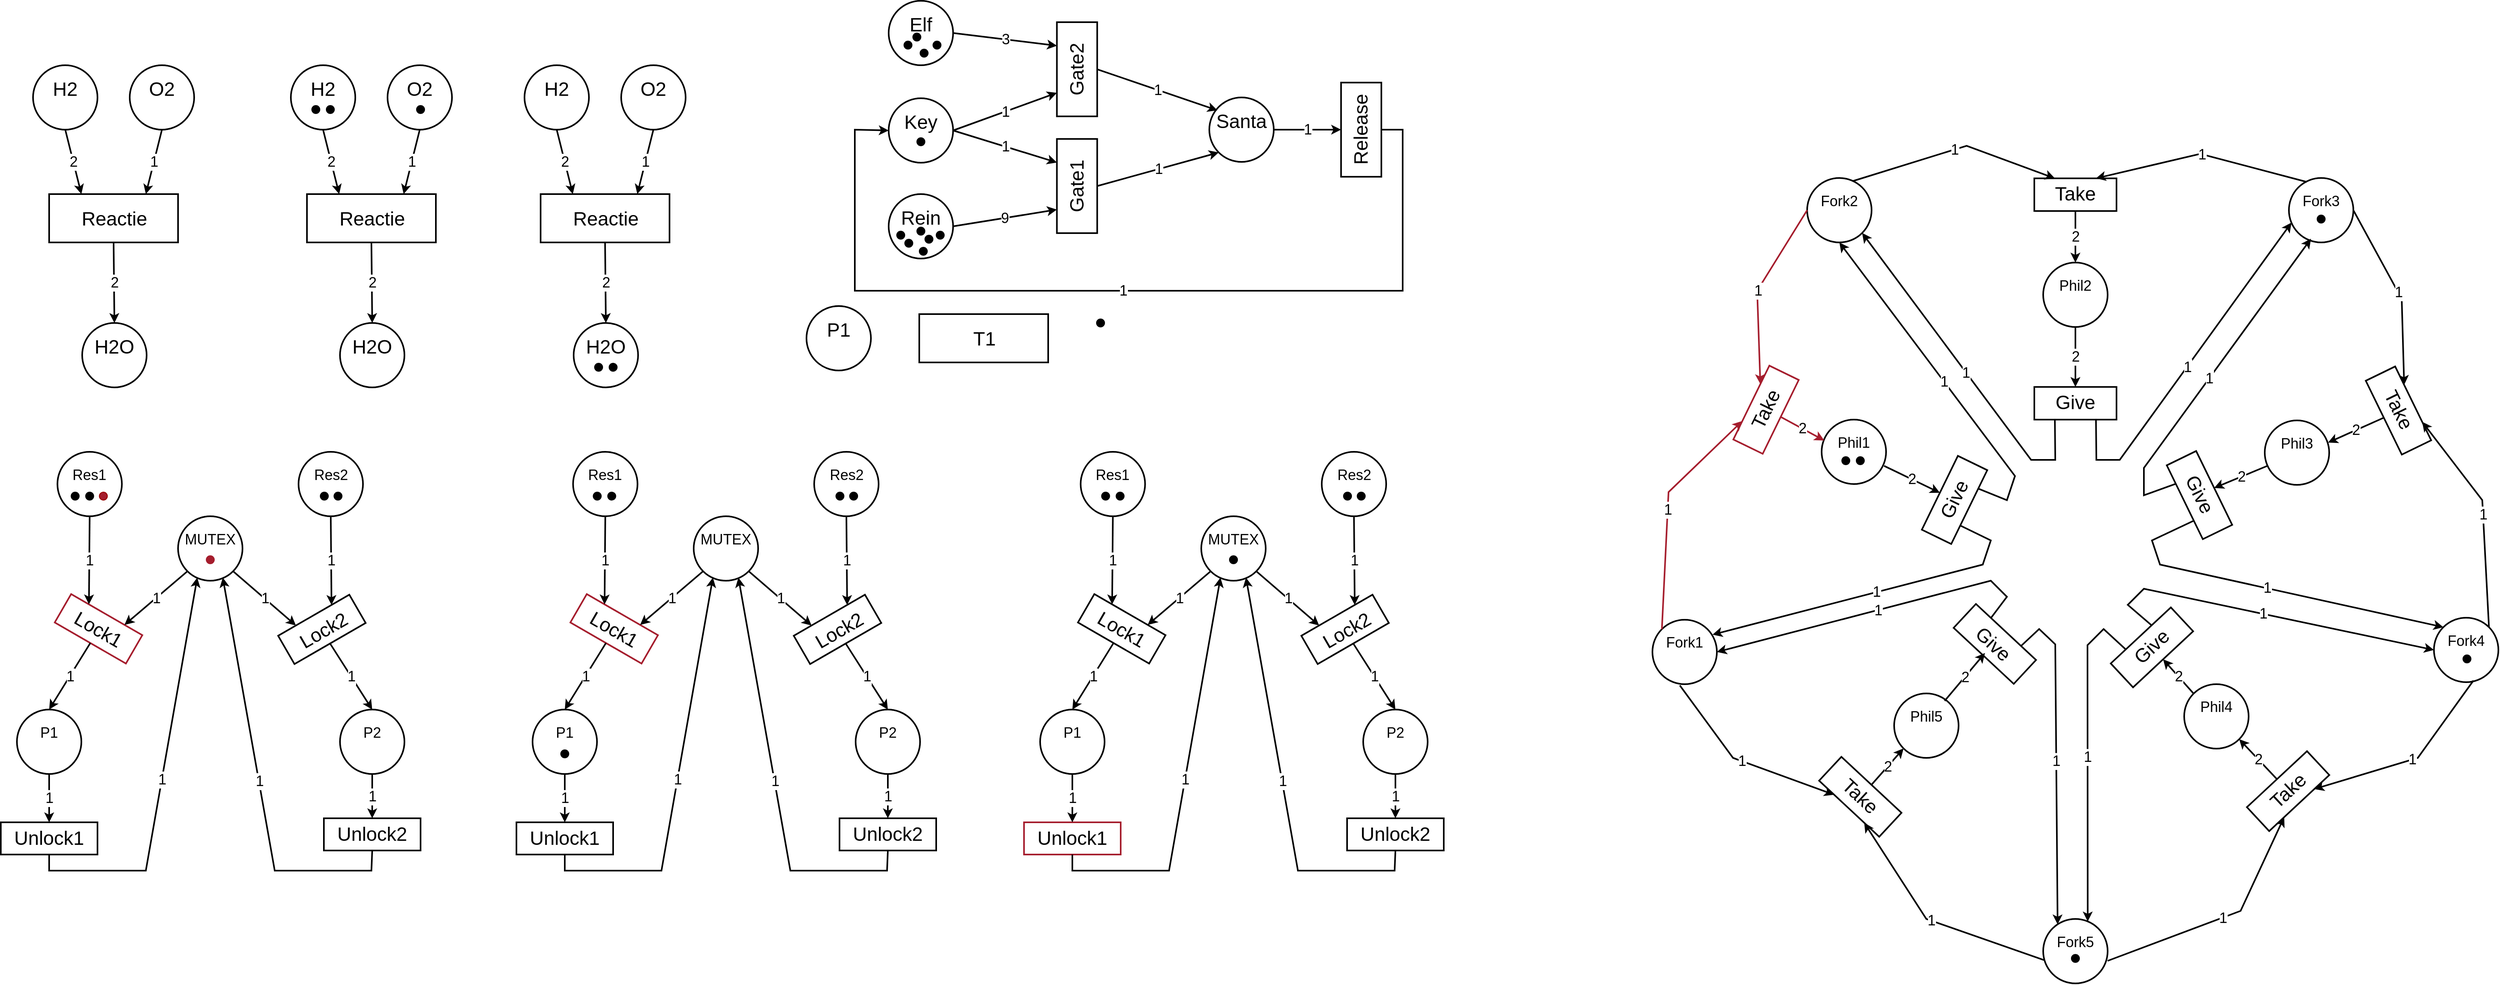 <mxfile version="26.0.7">
  <diagram name="Page-1" id="A_cYhWSM9E1vI_S_Ohn4">
    <mxGraphModel dx="1274" dy="676" grid="1" gridSize="10" guides="1" tooltips="1" connect="1" arrows="1" fold="1" page="1" pageScale="1" pageWidth="1600" pageHeight="1200" math="0" shadow="0">
      <root>
        <mxCell id="0" />
        <mxCell id="1" parent="0" />
        <mxCell id="YRkSIn1wJ7mnRO5CYGxt-1" value="" style="ellipse;whiteSpace=wrap;html=1;aspect=fixed;strokeWidth=2;" vertex="1" parent="1">
          <mxGeometry x="140" y="120" width="80" height="80" as="geometry" />
        </mxCell>
        <mxCell id="YRkSIn1wJ7mnRO5CYGxt-3" value="&lt;div align=&quot;center&quot;&gt;&lt;div&gt;&lt;font style=&quot;font-size: 24px; line-height: 100%;&quot;&gt;H2&lt;/font&gt;&lt;/div&gt;&lt;/div&gt;" style="text;html=1;align=center;verticalAlign=middle;whiteSpace=wrap;rounded=0;" vertex="1" parent="1">
          <mxGeometry x="150" y="136" width="60" height="25" as="geometry" />
        </mxCell>
        <mxCell id="YRkSIn1wJ7mnRO5CYGxt-8" value="" style="ellipse;whiteSpace=wrap;html=1;aspect=fixed;strokeWidth=2;" vertex="1" parent="1">
          <mxGeometry x="260" y="120" width="80" height="80" as="geometry" />
        </mxCell>
        <mxCell id="YRkSIn1wJ7mnRO5CYGxt-9" value="&lt;div align=&quot;center&quot;&gt;&lt;div&gt;&lt;font style=&quot;font-size: 24px; line-height: 100%;&quot;&gt;O2&lt;/font&gt;&lt;/div&gt;&lt;/div&gt;" style="text;html=1;align=center;verticalAlign=middle;whiteSpace=wrap;rounded=0;" vertex="1" parent="1">
          <mxGeometry x="270" y="136" width="60" height="25" as="geometry" />
        </mxCell>
        <mxCell id="YRkSIn1wJ7mnRO5CYGxt-10" value="" style="rounded=0;whiteSpace=wrap;html=1;strokeWidth=2;" vertex="1" parent="1">
          <mxGeometry x="160" y="280" width="160" height="60" as="geometry" />
        </mxCell>
        <mxCell id="YRkSIn1wJ7mnRO5CYGxt-11" value="&lt;font style=&quot;font-size: 24px;&quot;&gt;Reactie&lt;/font&gt;" style="text;html=1;align=center;verticalAlign=middle;whiteSpace=wrap;rounded=0;" vertex="1" parent="1">
          <mxGeometry x="202" y="296" width="78" height="30" as="geometry" />
        </mxCell>
        <mxCell id="YRkSIn1wJ7mnRO5CYGxt-14" value="" style="endArrow=classic;html=1;rounded=0;entryX=0.25;entryY=0;entryDx=0;entryDy=0;strokeWidth=2;exitX=0.5;exitY=1;exitDx=0;exitDy=0;" edge="1" parent="1" source="YRkSIn1wJ7mnRO5CYGxt-1">
          <mxGeometry relative="1" as="geometry">
            <mxPoint x="140" y="230" as="sourcePoint" />
            <mxPoint x="200" y="280" as="targetPoint" />
          </mxGeometry>
        </mxCell>
        <mxCell id="YRkSIn1wJ7mnRO5CYGxt-15" value="&lt;font style=&quot;font-size: 18px;&quot;&gt;2&lt;br&gt;&lt;/font&gt;" style="edgeLabel;resizable=0;html=1;;align=center;verticalAlign=middle;" connectable="0" vertex="1" parent="YRkSIn1wJ7mnRO5CYGxt-14">
          <mxGeometry relative="1" as="geometry" />
        </mxCell>
        <mxCell id="YRkSIn1wJ7mnRO5CYGxt-20" value="" style="endArrow=classic;html=1;rounded=0;exitX=0.5;exitY=1;exitDx=0;exitDy=0;entryX=0.75;entryY=0;entryDx=0;entryDy=0;strokeWidth=2;" edge="1" parent="1" source="YRkSIn1wJ7mnRO5CYGxt-8" target="YRkSIn1wJ7mnRO5CYGxt-10">
          <mxGeometry relative="1" as="geometry">
            <mxPoint x="182" y="210" as="sourcePoint" />
            <mxPoint x="210" y="290" as="targetPoint" />
          </mxGeometry>
        </mxCell>
        <mxCell id="YRkSIn1wJ7mnRO5CYGxt-21" value="&lt;font style=&quot;font-size: 18px;&quot;&gt;1&lt;br&gt;&lt;/font&gt;" style="edgeLabel;resizable=0;html=1;;align=center;verticalAlign=middle;" connectable="0" vertex="1" parent="YRkSIn1wJ7mnRO5CYGxt-20">
          <mxGeometry relative="1" as="geometry" />
        </mxCell>
        <mxCell id="YRkSIn1wJ7mnRO5CYGxt-22" value="" style="ellipse;whiteSpace=wrap;html=1;aspect=fixed;strokeWidth=2;" vertex="1" parent="1">
          <mxGeometry x="201" y="440" width="80" height="80" as="geometry" />
        </mxCell>
        <mxCell id="YRkSIn1wJ7mnRO5CYGxt-23" value="&lt;div align=&quot;center&quot;&gt;&lt;div&gt;&lt;font style=&quot;font-size: 24px; line-height: 100%;&quot;&gt;H2O&lt;/font&gt;&lt;/div&gt;&lt;/div&gt;" style="text;html=1;align=center;verticalAlign=middle;whiteSpace=wrap;rounded=0;" vertex="1" parent="1">
          <mxGeometry x="211" y="456" width="60" height="25" as="geometry" />
        </mxCell>
        <mxCell id="YRkSIn1wJ7mnRO5CYGxt-24" value="" style="endArrow=classic;html=1;rounded=0;entryX=0.5;entryY=0;entryDx=0;entryDy=0;strokeWidth=2;exitX=0.5;exitY=1;exitDx=0;exitDy=0;" edge="1" parent="1" source="YRkSIn1wJ7mnRO5CYGxt-10" target="YRkSIn1wJ7mnRO5CYGxt-22">
          <mxGeometry relative="1" as="geometry">
            <mxPoint x="190" y="210" as="sourcePoint" />
            <mxPoint x="210" y="290" as="targetPoint" />
          </mxGeometry>
        </mxCell>
        <mxCell id="YRkSIn1wJ7mnRO5CYGxt-25" value="&lt;font style=&quot;font-size: 18px;&quot;&gt;2&lt;br&gt;&lt;/font&gt;" style="edgeLabel;resizable=0;html=1;;align=center;verticalAlign=middle;" connectable="0" vertex="1" parent="YRkSIn1wJ7mnRO5CYGxt-24">
          <mxGeometry relative="1" as="geometry" />
        </mxCell>
        <mxCell id="YRkSIn1wJ7mnRO5CYGxt-38" value="" style="ellipse;whiteSpace=wrap;html=1;aspect=fixed;strokeWidth=2;" vertex="1" parent="1">
          <mxGeometry x="460" y="120" width="80" height="80" as="geometry" />
        </mxCell>
        <mxCell id="YRkSIn1wJ7mnRO5CYGxt-39" value="&lt;div align=&quot;center&quot;&gt;&lt;div&gt;&lt;font style=&quot;font-size: 24px; line-height: 100%;&quot;&gt;H2&lt;/font&gt;&lt;/div&gt;&lt;/div&gt;" style="text;html=1;align=center;verticalAlign=middle;whiteSpace=wrap;rounded=0;" vertex="1" parent="1">
          <mxGeometry x="470" y="136" width="60" height="25" as="geometry" />
        </mxCell>
        <mxCell id="YRkSIn1wJ7mnRO5CYGxt-40" value="" style="ellipse;whiteSpace=wrap;html=1;aspect=fixed;strokeWidth=2;" vertex="1" parent="1">
          <mxGeometry x="580" y="120" width="80" height="80" as="geometry" />
        </mxCell>
        <mxCell id="YRkSIn1wJ7mnRO5CYGxt-41" value="&lt;div align=&quot;center&quot;&gt;&lt;div&gt;&lt;font style=&quot;font-size: 24px; line-height: 100%;&quot;&gt;O2&lt;/font&gt;&lt;/div&gt;&lt;/div&gt;" style="text;html=1;align=center;verticalAlign=middle;whiteSpace=wrap;rounded=0;" vertex="1" parent="1">
          <mxGeometry x="590" y="136" width="60" height="25" as="geometry" />
        </mxCell>
        <mxCell id="YRkSIn1wJ7mnRO5CYGxt-42" value="" style="rounded=0;whiteSpace=wrap;html=1;strokeWidth=2;" vertex="1" parent="1">
          <mxGeometry x="480" y="280" width="160" height="60" as="geometry" />
        </mxCell>
        <mxCell id="YRkSIn1wJ7mnRO5CYGxt-43" value="&lt;font style=&quot;font-size: 24px;&quot;&gt;Reactie&lt;/font&gt;" style="text;html=1;align=center;verticalAlign=middle;whiteSpace=wrap;rounded=0;" vertex="1" parent="1">
          <mxGeometry x="522" y="296" width="78" height="30" as="geometry" />
        </mxCell>
        <mxCell id="YRkSIn1wJ7mnRO5CYGxt-44" value="" style="endArrow=classic;html=1;rounded=0;entryX=0.25;entryY=0;entryDx=0;entryDy=0;strokeWidth=2;exitX=0.5;exitY=1;exitDx=0;exitDy=0;" edge="1" parent="1" source="YRkSIn1wJ7mnRO5CYGxt-38">
          <mxGeometry relative="1" as="geometry">
            <mxPoint x="460" y="230" as="sourcePoint" />
            <mxPoint x="520" y="280" as="targetPoint" />
          </mxGeometry>
        </mxCell>
        <mxCell id="YRkSIn1wJ7mnRO5CYGxt-45" value="&lt;font style=&quot;font-size: 18px;&quot;&gt;2&lt;br&gt;&lt;/font&gt;" style="edgeLabel;resizable=0;html=1;;align=center;verticalAlign=middle;" connectable="0" vertex="1" parent="YRkSIn1wJ7mnRO5CYGxt-44">
          <mxGeometry relative="1" as="geometry" />
        </mxCell>
        <mxCell id="YRkSIn1wJ7mnRO5CYGxt-46" value="" style="endArrow=classic;html=1;rounded=0;exitX=0.5;exitY=1;exitDx=0;exitDy=0;entryX=0.75;entryY=0;entryDx=0;entryDy=0;strokeWidth=2;" edge="1" parent="1" source="YRkSIn1wJ7mnRO5CYGxt-40" target="YRkSIn1wJ7mnRO5CYGxt-42">
          <mxGeometry relative="1" as="geometry">
            <mxPoint x="502" y="210" as="sourcePoint" />
            <mxPoint x="530" y="290" as="targetPoint" />
          </mxGeometry>
        </mxCell>
        <mxCell id="YRkSIn1wJ7mnRO5CYGxt-47" value="&lt;font style=&quot;font-size: 18px;&quot;&gt;1&lt;br&gt;&lt;/font&gt;" style="edgeLabel;resizable=0;html=1;;align=center;verticalAlign=middle;" connectable="0" vertex="1" parent="YRkSIn1wJ7mnRO5CYGxt-46">
          <mxGeometry relative="1" as="geometry" />
        </mxCell>
        <mxCell id="YRkSIn1wJ7mnRO5CYGxt-48" value="" style="ellipse;whiteSpace=wrap;html=1;aspect=fixed;strokeWidth=2;" vertex="1" parent="1">
          <mxGeometry x="521" y="440" width="80" height="80" as="geometry" />
        </mxCell>
        <mxCell id="YRkSIn1wJ7mnRO5CYGxt-49" value="&lt;div align=&quot;center&quot;&gt;&lt;div&gt;&lt;font style=&quot;font-size: 24px; line-height: 100%;&quot;&gt;H2O&lt;/font&gt;&lt;/div&gt;&lt;/div&gt;" style="text;html=1;align=center;verticalAlign=middle;whiteSpace=wrap;rounded=0;" vertex="1" parent="1">
          <mxGeometry x="531" y="456" width="60" height="25" as="geometry" />
        </mxCell>
        <mxCell id="YRkSIn1wJ7mnRO5CYGxt-50" value="" style="endArrow=classic;html=1;rounded=0;entryX=0.5;entryY=0;entryDx=0;entryDy=0;strokeWidth=2;exitX=0.5;exitY=1;exitDx=0;exitDy=0;" edge="1" parent="1" source="YRkSIn1wJ7mnRO5CYGxt-42" target="YRkSIn1wJ7mnRO5CYGxt-48">
          <mxGeometry relative="1" as="geometry">
            <mxPoint x="510" y="210" as="sourcePoint" />
            <mxPoint x="530" y="290" as="targetPoint" />
          </mxGeometry>
        </mxCell>
        <mxCell id="YRkSIn1wJ7mnRO5CYGxt-51" value="&lt;font style=&quot;font-size: 18px;&quot;&gt;2&lt;br&gt;&lt;/font&gt;" style="edgeLabel;resizable=0;html=1;;align=center;verticalAlign=middle;" connectable="0" vertex="1" parent="YRkSIn1wJ7mnRO5CYGxt-50">
          <mxGeometry relative="1" as="geometry" />
        </mxCell>
        <mxCell id="YRkSIn1wJ7mnRO5CYGxt-52" value="" style="ellipse;whiteSpace=wrap;html=1;aspect=fixed;labelBackgroundColor=none;fillColor=#000000;" vertex="1" parent="1">
          <mxGeometry x="486" y="170" width="10" height="10" as="geometry" />
        </mxCell>
        <mxCell id="YRkSIn1wJ7mnRO5CYGxt-53" value="" style="ellipse;whiteSpace=wrap;html=1;aspect=fixed;labelBackgroundColor=none;fillColor=#000000;" vertex="1" parent="1">
          <mxGeometry x="504" y="170" width="10" height="10" as="geometry" />
        </mxCell>
        <mxCell id="YRkSIn1wJ7mnRO5CYGxt-54" value="" style="ellipse;whiteSpace=wrap;html=1;aspect=fixed;labelBackgroundColor=none;fillColor=#000000;" vertex="1" parent="1">
          <mxGeometry x="616" y="170" width="10" height="10" as="geometry" />
        </mxCell>
        <mxCell id="YRkSIn1wJ7mnRO5CYGxt-55" value="" style="ellipse;whiteSpace=wrap;html=1;aspect=fixed;strokeWidth=2;" vertex="1" parent="1">
          <mxGeometry x="750" y="120" width="80" height="80" as="geometry" />
        </mxCell>
        <mxCell id="YRkSIn1wJ7mnRO5CYGxt-56" value="&lt;div align=&quot;center&quot;&gt;&lt;div&gt;&lt;font style=&quot;font-size: 24px; line-height: 100%;&quot;&gt;H2&lt;/font&gt;&lt;/div&gt;&lt;/div&gt;" style="text;html=1;align=center;verticalAlign=middle;whiteSpace=wrap;rounded=0;" vertex="1" parent="1">
          <mxGeometry x="760" y="136" width="60" height="25" as="geometry" />
        </mxCell>
        <mxCell id="YRkSIn1wJ7mnRO5CYGxt-57" value="" style="ellipse;whiteSpace=wrap;html=1;aspect=fixed;strokeWidth=2;" vertex="1" parent="1">
          <mxGeometry x="870" y="120" width="80" height="80" as="geometry" />
        </mxCell>
        <mxCell id="YRkSIn1wJ7mnRO5CYGxt-58" value="&lt;div align=&quot;center&quot;&gt;&lt;div&gt;&lt;font style=&quot;font-size: 24px; line-height: 100%;&quot;&gt;O2&lt;/font&gt;&lt;/div&gt;&lt;/div&gt;" style="text;html=1;align=center;verticalAlign=middle;whiteSpace=wrap;rounded=0;" vertex="1" parent="1">
          <mxGeometry x="880" y="136" width="60" height="25" as="geometry" />
        </mxCell>
        <mxCell id="YRkSIn1wJ7mnRO5CYGxt-59" value="" style="rounded=0;whiteSpace=wrap;html=1;strokeWidth=2;" vertex="1" parent="1">
          <mxGeometry x="770" y="280" width="160" height="60" as="geometry" />
        </mxCell>
        <mxCell id="YRkSIn1wJ7mnRO5CYGxt-60" value="&lt;font style=&quot;font-size: 24px;&quot;&gt;Reactie&lt;/font&gt;" style="text;html=1;align=center;verticalAlign=middle;whiteSpace=wrap;rounded=0;" vertex="1" parent="1">
          <mxGeometry x="812" y="296" width="78" height="30" as="geometry" />
        </mxCell>
        <mxCell id="YRkSIn1wJ7mnRO5CYGxt-61" value="" style="endArrow=classic;html=1;rounded=0;entryX=0.25;entryY=0;entryDx=0;entryDy=0;strokeWidth=2;exitX=0.5;exitY=1;exitDx=0;exitDy=0;" edge="1" parent="1" source="YRkSIn1wJ7mnRO5CYGxt-55">
          <mxGeometry relative="1" as="geometry">
            <mxPoint x="750" y="230" as="sourcePoint" />
            <mxPoint x="810" y="280" as="targetPoint" />
          </mxGeometry>
        </mxCell>
        <mxCell id="YRkSIn1wJ7mnRO5CYGxt-62" value="&lt;font style=&quot;font-size: 18px;&quot;&gt;2&lt;br&gt;&lt;/font&gt;" style="edgeLabel;resizable=0;html=1;;align=center;verticalAlign=middle;" connectable="0" vertex="1" parent="YRkSIn1wJ7mnRO5CYGxt-61">
          <mxGeometry relative="1" as="geometry" />
        </mxCell>
        <mxCell id="YRkSIn1wJ7mnRO5CYGxt-63" value="" style="endArrow=classic;html=1;rounded=0;exitX=0.5;exitY=1;exitDx=0;exitDy=0;entryX=0.75;entryY=0;entryDx=0;entryDy=0;strokeWidth=2;" edge="1" parent="1" source="YRkSIn1wJ7mnRO5CYGxt-57" target="YRkSIn1wJ7mnRO5CYGxt-59">
          <mxGeometry relative="1" as="geometry">
            <mxPoint x="792" y="210" as="sourcePoint" />
            <mxPoint x="820" y="290" as="targetPoint" />
          </mxGeometry>
        </mxCell>
        <mxCell id="YRkSIn1wJ7mnRO5CYGxt-64" value="&lt;font style=&quot;font-size: 18px;&quot;&gt;1&lt;br&gt;&lt;/font&gt;" style="edgeLabel;resizable=0;html=1;;align=center;verticalAlign=middle;" connectable="0" vertex="1" parent="YRkSIn1wJ7mnRO5CYGxt-63">
          <mxGeometry relative="1" as="geometry" />
        </mxCell>
        <mxCell id="YRkSIn1wJ7mnRO5CYGxt-65" value="" style="ellipse;whiteSpace=wrap;html=1;aspect=fixed;strokeWidth=2;" vertex="1" parent="1">
          <mxGeometry x="811" y="440" width="80" height="80" as="geometry" />
        </mxCell>
        <mxCell id="YRkSIn1wJ7mnRO5CYGxt-66" value="&lt;div align=&quot;center&quot;&gt;&lt;div&gt;&lt;font style=&quot;font-size: 24px; line-height: 100%;&quot;&gt;H2O&lt;/font&gt;&lt;/div&gt;&lt;/div&gt;" style="text;html=1;align=center;verticalAlign=middle;whiteSpace=wrap;rounded=0;" vertex="1" parent="1">
          <mxGeometry x="821" y="456" width="60" height="25" as="geometry" />
        </mxCell>
        <mxCell id="YRkSIn1wJ7mnRO5CYGxt-67" value="" style="endArrow=classic;html=1;rounded=0;entryX=0.5;entryY=0;entryDx=0;entryDy=0;strokeWidth=2;exitX=0.5;exitY=1;exitDx=0;exitDy=0;" edge="1" parent="1" source="YRkSIn1wJ7mnRO5CYGxt-59" target="YRkSIn1wJ7mnRO5CYGxt-65">
          <mxGeometry relative="1" as="geometry">
            <mxPoint x="800" y="210" as="sourcePoint" />
            <mxPoint x="820" y="290" as="targetPoint" />
          </mxGeometry>
        </mxCell>
        <mxCell id="YRkSIn1wJ7mnRO5CYGxt-68" value="&lt;font style=&quot;font-size: 18px;&quot;&gt;2&lt;br&gt;&lt;/font&gt;" style="edgeLabel;resizable=0;html=1;;align=center;verticalAlign=middle;" connectable="0" vertex="1" parent="YRkSIn1wJ7mnRO5CYGxt-67">
          <mxGeometry relative="1" as="geometry" />
        </mxCell>
        <mxCell id="YRkSIn1wJ7mnRO5CYGxt-69" value="" style="ellipse;whiteSpace=wrap;html=1;aspect=fixed;labelBackgroundColor=none;fillColor=#000000;" vertex="1" parent="1">
          <mxGeometry x="837" y="490" width="10" height="10" as="geometry" />
        </mxCell>
        <mxCell id="YRkSIn1wJ7mnRO5CYGxt-70" value="" style="ellipse;whiteSpace=wrap;html=1;aspect=fixed;labelBackgroundColor=none;fillColor=#000000;" vertex="1" parent="1">
          <mxGeometry x="855" y="490" width="10" height="10" as="geometry" />
        </mxCell>
        <mxCell id="YRkSIn1wJ7mnRO5CYGxt-72" value="" style="ellipse;whiteSpace=wrap;html=1;aspect=fixed;strokeWidth=2;" vertex="1" parent="1">
          <mxGeometry x="1100" y="419" width="80" height="80" as="geometry" />
        </mxCell>
        <mxCell id="YRkSIn1wJ7mnRO5CYGxt-73" value="&lt;div align=&quot;center&quot;&gt;&lt;div&gt;&lt;font style=&quot;font-size: 24px; line-height: 100%;&quot;&gt;P1&lt;/font&gt;&lt;/div&gt;&lt;/div&gt;" style="text;html=1;align=center;verticalAlign=middle;whiteSpace=wrap;rounded=0;" vertex="1" parent="1">
          <mxGeometry x="1110" y="435" width="60" height="25" as="geometry" />
        </mxCell>
        <mxCell id="YRkSIn1wJ7mnRO5CYGxt-74" value="" style="rounded=0;whiteSpace=wrap;html=1;strokeWidth=2;" vertex="1" parent="1">
          <mxGeometry x="1240" y="429" width="160" height="60" as="geometry" />
        </mxCell>
        <mxCell id="YRkSIn1wJ7mnRO5CYGxt-75" value="&lt;font style=&quot;font-size: 24px;&quot;&gt;T1&lt;/font&gt;" style="text;html=1;align=center;verticalAlign=middle;whiteSpace=wrap;rounded=0;" vertex="1" parent="1">
          <mxGeometry x="1282" y="445" width="78" height="30" as="geometry" />
        </mxCell>
        <mxCell id="YRkSIn1wJ7mnRO5CYGxt-76" value="" style="ellipse;whiteSpace=wrap;html=1;aspect=fixed;labelBackgroundColor=none;fillColor=#000000;" vertex="1" parent="1">
          <mxGeometry x="1460" y="435" width="10" height="10" as="geometry" />
        </mxCell>
        <mxCell id="YRkSIn1wJ7mnRO5CYGxt-79" value="" style="endArrow=classic;html=1;rounded=0;strokeWidth=2;exitX=1;exitY=0.5;exitDx=0;exitDy=0;entryX=0.5;entryY=1;entryDx=0;entryDy=0;" edge="1" parent="1" source="YRkSIn1wJ7mnRO5CYGxt-387" target="YRkSIn1wJ7mnRO5CYGxt-395">
          <mxGeometry relative="1" as="geometry">
            <mxPoint x="1801" y="326" as="sourcePoint" />
            <mxPoint x="1710" y="280" as="targetPoint" />
          </mxGeometry>
        </mxCell>
        <mxCell id="YRkSIn1wJ7mnRO5CYGxt-80" value="&lt;font style=&quot;font-size: 18px;&quot;&gt;1&lt;br&gt;&lt;/font&gt;" style="edgeLabel;resizable=0;html=1;;align=center;verticalAlign=middle;" connectable="0" vertex="1" parent="YRkSIn1wJ7mnRO5CYGxt-79">
          <mxGeometry relative="1" as="geometry" />
        </mxCell>
        <mxCell id="YRkSIn1wJ7mnRO5CYGxt-81" value="" style="ellipse;whiteSpace=wrap;html=1;aspect=fixed;strokeWidth=2;" vertex="1" parent="1">
          <mxGeometry x="320" y="680" width="80" height="80" as="geometry" />
        </mxCell>
        <mxCell id="YRkSIn1wJ7mnRO5CYGxt-82" value="&lt;div align=&quot;center&quot;&gt;&lt;div&gt;&lt;font style=&quot;line-height: 100%; font-size: 18px;&quot;&gt;MUTEX&lt;/font&gt;&lt;/div&gt;&lt;/div&gt;" style="text;html=1;align=center;verticalAlign=middle;whiteSpace=wrap;rounded=0;" vertex="1" parent="1">
          <mxGeometry x="330" y="696" width="60" height="25" as="geometry" />
        </mxCell>
        <mxCell id="YRkSIn1wJ7mnRO5CYGxt-83" value="" style="ellipse;whiteSpace=wrap;html=1;aspect=fixed;strokeWidth=2;" vertex="1" parent="1">
          <mxGeometry x="170.29" y="600" width="80" height="80" as="geometry" />
        </mxCell>
        <mxCell id="YRkSIn1wJ7mnRO5CYGxt-84" value="&lt;div align=&quot;center&quot;&gt;&lt;div&gt;&lt;font style=&quot;line-height: 100%; font-size: 18px;&quot;&gt;Res1&lt;/font&gt;&lt;/div&gt;&lt;/div&gt;" style="text;html=1;align=center;verticalAlign=middle;whiteSpace=wrap;rounded=0;" vertex="1" parent="1">
          <mxGeometry x="180.29" y="616" width="60" height="25" as="geometry" />
        </mxCell>
        <mxCell id="YRkSIn1wJ7mnRO5CYGxt-85" value="" style="ellipse;whiteSpace=wrap;html=1;aspect=fixed;strokeWidth=2;" vertex="1" parent="1">
          <mxGeometry x="469.54" y="600" width="80" height="80" as="geometry" />
        </mxCell>
        <mxCell id="YRkSIn1wJ7mnRO5CYGxt-86" value="&lt;div align=&quot;center&quot;&gt;&lt;div&gt;&lt;font style=&quot;line-height: 100%; font-size: 18px;&quot;&gt;Res2&lt;/font&gt;&lt;/div&gt;&lt;/div&gt;" style="text;html=1;align=center;verticalAlign=middle;whiteSpace=wrap;rounded=0;" vertex="1" parent="1">
          <mxGeometry x="479.54" y="616" width="60" height="25" as="geometry" />
        </mxCell>
        <mxCell id="YRkSIn1wJ7mnRO5CYGxt-87" value="" style="ellipse;whiteSpace=wrap;html=1;aspect=fixed;strokeWidth=2;" vertex="1" parent="1">
          <mxGeometry x="521" y="920" width="80" height="80" as="geometry" />
        </mxCell>
        <mxCell id="YRkSIn1wJ7mnRO5CYGxt-88" value="&lt;div align=&quot;center&quot;&gt;&lt;div&gt;&lt;font style=&quot;line-height: 100%; font-size: 18px;&quot;&gt;P2&lt;/font&gt;&lt;/div&gt;&lt;/div&gt;" style="text;html=1;align=center;verticalAlign=middle;whiteSpace=wrap;rounded=0;" vertex="1" parent="1">
          <mxGeometry x="531" y="936" width="60" height="25" as="geometry" />
        </mxCell>
        <mxCell id="YRkSIn1wJ7mnRO5CYGxt-89" value="" style="ellipse;whiteSpace=wrap;html=1;aspect=fixed;strokeWidth=2;" vertex="1" parent="1">
          <mxGeometry x="120" y="920" width="80" height="80" as="geometry" />
        </mxCell>
        <mxCell id="YRkSIn1wJ7mnRO5CYGxt-90" value="&lt;div align=&quot;center&quot;&gt;&lt;div&gt;&lt;font style=&quot;line-height: 100%; font-size: 18px;&quot;&gt;P1&lt;/font&gt;&lt;/div&gt;&lt;/div&gt;" style="text;html=1;align=center;verticalAlign=middle;whiteSpace=wrap;rounded=0;" vertex="1" parent="1">
          <mxGeometry x="130" y="936" width="60" height="25" as="geometry" />
        </mxCell>
        <mxCell id="YRkSIn1wJ7mnRO5CYGxt-92" value="" style="rounded=0;whiteSpace=wrap;html=1;strokeWidth=2;rotation=30;strokeColor=light-dark(#a51d2d, #ededed);" vertex="1" parent="1">
          <mxGeometry x="170.29" y="799.41" width="102.01" height="40.7" as="geometry" />
        </mxCell>
        <mxCell id="YRkSIn1wJ7mnRO5CYGxt-93" value="&lt;font style=&quot;font-size: 24px;&quot;&gt;Lock1&lt;/font&gt;" style="text;html=1;align=center;verticalAlign=middle;whiteSpace=wrap;rounded=0;rotation=30;" vertex="1" parent="1">
          <mxGeometry x="182" y="806" width="78" height="30" as="geometry" />
        </mxCell>
        <mxCell id="YRkSIn1wJ7mnRO5CYGxt-94" value="" style="endArrow=classic;html=1;rounded=0;strokeWidth=2;exitX=0.5;exitY=1;exitDx=0;exitDy=0;entryX=0.25;entryY=0;entryDx=0;entryDy=0;" edge="1" parent="1" source="YRkSIn1wJ7mnRO5CYGxt-83" target="YRkSIn1wJ7mnRO5CYGxt-92">
          <mxGeometry relative="1" as="geometry">
            <mxPoint x="400" y="580" as="sourcePoint" />
            <mxPoint x="300" y="580" as="targetPoint" />
          </mxGeometry>
        </mxCell>
        <mxCell id="YRkSIn1wJ7mnRO5CYGxt-95" value="&lt;font style=&quot;font-size: 18px;&quot;&gt;1&lt;br&gt;&lt;/font&gt;" style="edgeLabel;resizable=0;html=1;;align=center;verticalAlign=middle;" connectable="0" vertex="1" parent="YRkSIn1wJ7mnRO5CYGxt-94">
          <mxGeometry relative="1" as="geometry" />
        </mxCell>
        <mxCell id="YRkSIn1wJ7mnRO5CYGxt-96" value="" style="endArrow=classic;html=1;rounded=0;strokeWidth=2;exitX=0;exitY=1;exitDx=0;exitDy=0;entryX=0.75;entryY=0;entryDx=0;entryDy=0;" edge="1" parent="1" source="YRkSIn1wJ7mnRO5CYGxt-81" target="YRkSIn1wJ7mnRO5CYGxt-92">
          <mxGeometry relative="1" as="geometry">
            <mxPoint x="690" y="458" as="sourcePoint" />
            <mxPoint x="590" y="458" as="targetPoint" />
          </mxGeometry>
        </mxCell>
        <mxCell id="YRkSIn1wJ7mnRO5CYGxt-97" value="&lt;font style=&quot;font-size: 18px;&quot;&gt;1&lt;br&gt;&lt;/font&gt;" style="edgeLabel;resizable=0;html=1;;align=center;verticalAlign=middle;" connectable="0" vertex="1" parent="YRkSIn1wJ7mnRO5CYGxt-96">
          <mxGeometry relative="1" as="geometry" />
        </mxCell>
        <mxCell id="YRkSIn1wJ7mnRO5CYGxt-98" value="" style="endArrow=classic;html=1;rounded=0;strokeWidth=2;exitX=0.5;exitY=1;exitDx=0;exitDy=0;entryX=0.5;entryY=0;entryDx=0;entryDy=0;" edge="1" parent="1" source="YRkSIn1wJ7mnRO5CYGxt-92" target="YRkSIn1wJ7mnRO5CYGxt-89">
          <mxGeometry relative="1" as="geometry">
            <mxPoint x="700" y="468" as="sourcePoint" />
            <mxPoint x="600" y="468" as="targetPoint" />
          </mxGeometry>
        </mxCell>
        <mxCell id="YRkSIn1wJ7mnRO5CYGxt-99" value="&lt;font style=&quot;font-size: 18px;&quot;&gt;1&lt;br&gt;&lt;/font&gt;" style="edgeLabel;resizable=0;html=1;;align=center;verticalAlign=middle;" connectable="0" vertex="1" parent="YRkSIn1wJ7mnRO5CYGxt-98">
          <mxGeometry relative="1" as="geometry" />
        </mxCell>
        <mxCell id="YRkSIn1wJ7mnRO5CYGxt-100" value="" style="rounded=0;whiteSpace=wrap;html=1;strokeWidth=2;rotation=330;" vertex="1" parent="1">
          <mxGeometry x="447.53" y="800.16" width="102.01" height="40.57" as="geometry" />
        </mxCell>
        <mxCell id="YRkSIn1wJ7mnRO5CYGxt-101" value="&lt;font style=&quot;font-size: 24px;&quot;&gt;Lock2&lt;/font&gt;" style="text;html=1;align=center;verticalAlign=middle;whiteSpace=wrap;rounded=0;rotation=330;" vertex="1" parent="1">
          <mxGeometry x="462" y="807" width="78" height="30" as="geometry" />
        </mxCell>
        <mxCell id="YRkSIn1wJ7mnRO5CYGxt-102" value="" style="endArrow=classic;html=1;rounded=0;strokeWidth=2;exitX=1;exitY=1;exitDx=0;exitDy=0;entryX=0.25;entryY=0;entryDx=0;entryDy=0;" edge="1" parent="1" target="YRkSIn1wJ7mnRO5CYGxt-100" source="YRkSIn1wJ7mnRO5CYGxt-81">
          <mxGeometry relative="1" as="geometry">
            <mxPoint x="460" y="680" as="sourcePoint" />
            <mxPoint x="560" y="580" as="targetPoint" />
          </mxGeometry>
        </mxCell>
        <mxCell id="YRkSIn1wJ7mnRO5CYGxt-103" value="&lt;font style=&quot;font-size: 18px;&quot;&gt;1&lt;br&gt;&lt;/font&gt;" style="edgeLabel;resizable=0;html=1;;align=center;verticalAlign=middle;" connectable="0" vertex="1" parent="YRkSIn1wJ7mnRO5CYGxt-102">
          <mxGeometry relative="1" as="geometry" />
        </mxCell>
        <mxCell id="YRkSIn1wJ7mnRO5CYGxt-104" value="" style="endArrow=classic;html=1;rounded=0;strokeWidth=2;exitX=0.5;exitY=1;exitDx=0;exitDy=0;entryX=0.75;entryY=0;entryDx=0;entryDy=0;" edge="1" parent="1" target="YRkSIn1wJ7mnRO5CYGxt-100" source="YRkSIn1wJ7mnRO5CYGxt-85">
          <mxGeometry relative="1" as="geometry">
            <mxPoint x="592" y="748" as="sourcePoint" />
            <mxPoint x="850" y="458" as="targetPoint" />
          </mxGeometry>
        </mxCell>
        <mxCell id="YRkSIn1wJ7mnRO5CYGxt-105" value="&lt;font style=&quot;font-size: 18px;&quot;&gt;1&lt;br&gt;&lt;/font&gt;" style="edgeLabel;resizable=0;html=1;;align=center;verticalAlign=middle;" connectable="0" vertex="1" parent="YRkSIn1wJ7mnRO5CYGxt-104">
          <mxGeometry relative="1" as="geometry" />
        </mxCell>
        <mxCell id="YRkSIn1wJ7mnRO5CYGxt-106" value="" style="endArrow=classic;html=1;rounded=0;strokeWidth=2;exitX=0.5;exitY=1;exitDx=0;exitDy=0;entryX=0.5;entryY=0;entryDx=0;entryDy=0;" edge="1" parent="1" source="YRkSIn1wJ7mnRO5CYGxt-100" target="YRkSIn1wJ7mnRO5CYGxt-87">
          <mxGeometry relative="1" as="geometry">
            <mxPoint x="960" y="468" as="sourcePoint" />
            <mxPoint x="420" y="920" as="targetPoint" />
          </mxGeometry>
        </mxCell>
        <mxCell id="YRkSIn1wJ7mnRO5CYGxt-107" value="&lt;font style=&quot;font-size: 18px;&quot;&gt;1&lt;br&gt;&lt;/font&gt;" style="edgeLabel;resizable=0;html=1;;align=center;verticalAlign=middle;" connectable="0" vertex="1" parent="YRkSIn1wJ7mnRO5CYGxt-106">
          <mxGeometry relative="1" as="geometry" />
        </mxCell>
        <mxCell id="YRkSIn1wJ7mnRO5CYGxt-115" value="" style="ellipse;whiteSpace=wrap;html=1;aspect=fixed;labelBackgroundColor=none;fillColor=light-dark(#a51d2d, #ededed);strokeColor=light-dark(#a51d2d, #ededed);" vertex="1" parent="1">
          <mxGeometry x="355" y="729" width="10" height="10" as="geometry" />
        </mxCell>
        <mxCell id="YRkSIn1wJ7mnRO5CYGxt-116" value="" style="ellipse;whiteSpace=wrap;html=1;aspect=fixed;labelBackgroundColor=none;fillColor=#000000;" vertex="1" parent="1">
          <mxGeometry x="205.29" y="650" width="10" height="10" as="geometry" />
        </mxCell>
        <mxCell id="YRkSIn1wJ7mnRO5CYGxt-117" value="" style="ellipse;whiteSpace=wrap;html=1;aspect=fixed;labelBackgroundColor=none;fillColor=#000000;" vertex="1" parent="1">
          <mxGeometry x="496.54" y="650" width="10" height="10" as="geometry" />
        </mxCell>
        <mxCell id="YRkSIn1wJ7mnRO5CYGxt-119" value="" style="rounded=0;whiteSpace=wrap;html=1;strokeWidth=2;rotation=0;" vertex="1" parent="1">
          <mxGeometry x="100" y="1060" width="120" height="40" as="geometry" />
        </mxCell>
        <mxCell id="YRkSIn1wJ7mnRO5CYGxt-120" value="&lt;font style=&quot;font-size: 24px;&quot;&gt;Unlock1&lt;/font&gt;" style="text;html=1;align=center;verticalAlign=middle;whiteSpace=wrap;rounded=0;rotation=0;" vertex="1" parent="1">
          <mxGeometry x="121" y="1065" width="78" height="30" as="geometry" />
        </mxCell>
        <mxCell id="YRkSIn1wJ7mnRO5CYGxt-121" value="" style="endArrow=classic;html=1;rounded=0;strokeWidth=2;exitX=0.5;exitY=1;exitDx=0;exitDy=0;entryX=0.5;entryY=0;entryDx=0;entryDy=0;" edge="1" parent="1" source="YRkSIn1wJ7mnRO5CYGxt-89" target="YRkSIn1wJ7mnRO5CYGxt-119">
          <mxGeometry relative="1" as="geometry">
            <mxPoint x="355" y="980" as="sourcePoint" />
            <mxPoint x="310" y="1054" as="targetPoint" />
          </mxGeometry>
        </mxCell>
        <mxCell id="YRkSIn1wJ7mnRO5CYGxt-122" value="&lt;font style=&quot;font-size: 18px;&quot;&gt;1&lt;br&gt;&lt;/font&gt;" style="edgeLabel;resizable=0;html=1;;align=center;verticalAlign=middle;" connectable="0" vertex="1" parent="YRkSIn1wJ7mnRO5CYGxt-121">
          <mxGeometry relative="1" as="geometry" />
        </mxCell>
        <mxCell id="YRkSIn1wJ7mnRO5CYGxt-123" value="" style="endArrow=classic;html=1;rounded=0;strokeWidth=2;exitX=0.5;exitY=1;exitDx=0;exitDy=0;entryX=0.298;entryY=0.952;entryDx=0;entryDy=0;entryPerimeter=0;" edge="1" parent="1" source="YRkSIn1wJ7mnRO5CYGxt-119" target="YRkSIn1wJ7mnRO5CYGxt-81">
          <mxGeometry relative="1" as="geometry">
            <mxPoint x="355" y="1080" as="sourcePoint" />
            <mxPoint x="360" y="780" as="targetPoint" />
            <Array as="points">
              <mxPoint x="160" y="1120" />
              <mxPoint x="280" y="1120" />
            </Array>
          </mxGeometry>
        </mxCell>
        <mxCell id="YRkSIn1wJ7mnRO5CYGxt-124" value="&lt;font style=&quot;font-size: 18px;&quot;&gt;1&lt;br&gt;&lt;/font&gt;" style="edgeLabel;resizable=0;html=1;;align=center;verticalAlign=middle;" connectable="0" vertex="1" parent="YRkSIn1wJ7mnRO5CYGxt-123">
          <mxGeometry relative="1" as="geometry" />
        </mxCell>
        <mxCell id="YRkSIn1wJ7mnRO5CYGxt-125" value="" style="ellipse;whiteSpace=wrap;html=1;aspect=fixed;labelBackgroundColor=none;fillColor=light-dark(#a51d2d, #ededed);strokeColor=#990000;" vertex="1" parent="1">
          <mxGeometry x="222.29" y="650" width="10" height="10" as="geometry" />
        </mxCell>
        <mxCell id="YRkSIn1wJ7mnRO5CYGxt-126" value="" style="ellipse;whiteSpace=wrap;html=1;aspect=fixed;labelBackgroundColor=none;fillColor=#000000;" vertex="1" parent="1">
          <mxGeometry x="187.29" y="650" width="10" height="10" as="geometry" />
        </mxCell>
        <mxCell id="YRkSIn1wJ7mnRO5CYGxt-127" value="" style="ellipse;whiteSpace=wrap;html=1;aspect=fixed;labelBackgroundColor=none;fillColor=#000000;" vertex="1" parent="1">
          <mxGeometry x="513.54" y="650" width="10" height="10" as="geometry" />
        </mxCell>
        <mxCell id="YRkSIn1wJ7mnRO5CYGxt-131" value="" style="rounded=0;whiteSpace=wrap;html=1;strokeWidth=2;rotation=0;" vertex="1" parent="1">
          <mxGeometry x="501" y="1055" width="120" height="40" as="geometry" />
        </mxCell>
        <mxCell id="YRkSIn1wJ7mnRO5CYGxt-132" value="&lt;font style=&quot;font-size: 24px;&quot;&gt;Unlock2&lt;/font&gt;" style="text;html=1;align=center;verticalAlign=middle;whiteSpace=wrap;rounded=0;rotation=0;" vertex="1" parent="1">
          <mxGeometry x="522" y="1060" width="78" height="30" as="geometry" />
        </mxCell>
        <mxCell id="YRkSIn1wJ7mnRO5CYGxt-133" value="" style="endArrow=classic;html=1;rounded=0;strokeWidth=2;entryX=0.5;entryY=0;entryDx=0;entryDy=0;exitX=0.5;exitY=1;exitDx=0;exitDy=0;" edge="1" parent="1" target="YRkSIn1wJ7mnRO5CYGxt-131" source="YRkSIn1wJ7mnRO5CYGxt-87">
          <mxGeometry relative="1" as="geometry">
            <mxPoint x="490" y="1010" as="sourcePoint" />
            <mxPoint x="709" y="1048" as="targetPoint" />
          </mxGeometry>
        </mxCell>
        <mxCell id="YRkSIn1wJ7mnRO5CYGxt-134" value="&lt;font style=&quot;font-size: 18px;&quot;&gt;1&lt;br&gt;&lt;/font&gt;" style="edgeLabel;resizable=0;html=1;;align=center;verticalAlign=middle;" connectable="0" vertex="1" parent="YRkSIn1wJ7mnRO5CYGxt-133">
          <mxGeometry relative="1" as="geometry" />
        </mxCell>
        <mxCell id="YRkSIn1wJ7mnRO5CYGxt-135" value="" style="endArrow=classic;html=1;rounded=0;strokeWidth=2;exitX=0.5;exitY=1;exitDx=0;exitDy=0;entryX=0.694;entryY=0.952;entryDx=0;entryDy=0;entryPerimeter=0;" edge="1" parent="1" source="YRkSIn1wJ7mnRO5CYGxt-131" target="YRkSIn1wJ7mnRO5CYGxt-81">
          <mxGeometry relative="1" as="geometry">
            <mxPoint x="754" y="1074" as="sourcePoint" />
            <mxPoint x="370" y="850" as="targetPoint" />
            <Array as="points">
              <mxPoint x="560" y="1120" />
              <mxPoint x="440" y="1120" />
            </Array>
          </mxGeometry>
        </mxCell>
        <mxCell id="YRkSIn1wJ7mnRO5CYGxt-136" value="&lt;font style=&quot;font-size: 18px;&quot;&gt;1&lt;br&gt;&lt;/font&gt;" style="edgeLabel;resizable=0;html=1;;align=center;verticalAlign=middle;" connectable="0" vertex="1" parent="YRkSIn1wJ7mnRO5CYGxt-135">
          <mxGeometry relative="1" as="geometry" />
        </mxCell>
        <mxCell id="YRkSIn1wJ7mnRO5CYGxt-138" value="" style="ellipse;whiteSpace=wrap;html=1;aspect=fixed;strokeWidth=2;" vertex="1" parent="1">
          <mxGeometry x="960" y="680" width="80" height="80" as="geometry" />
        </mxCell>
        <mxCell id="YRkSIn1wJ7mnRO5CYGxt-139" value="&lt;div align=&quot;center&quot;&gt;&lt;div&gt;&lt;font style=&quot;line-height: 100%; font-size: 18px;&quot;&gt;MUTEX&lt;/font&gt;&lt;/div&gt;&lt;/div&gt;" style="text;html=1;align=center;verticalAlign=middle;whiteSpace=wrap;rounded=0;" vertex="1" parent="1">
          <mxGeometry x="970" y="696" width="60" height="25" as="geometry" />
        </mxCell>
        <mxCell id="YRkSIn1wJ7mnRO5CYGxt-140" value="" style="ellipse;whiteSpace=wrap;html=1;aspect=fixed;strokeWidth=2;" vertex="1" parent="1">
          <mxGeometry x="810.29" y="600" width="80" height="80" as="geometry" />
        </mxCell>
        <mxCell id="YRkSIn1wJ7mnRO5CYGxt-141" value="&lt;div align=&quot;center&quot;&gt;&lt;div&gt;&lt;font style=&quot;line-height: 100%; font-size: 18px;&quot;&gt;Res1&lt;/font&gt;&lt;/div&gt;&lt;/div&gt;" style="text;html=1;align=center;verticalAlign=middle;whiteSpace=wrap;rounded=0;" vertex="1" parent="1">
          <mxGeometry x="820.29" y="616" width="60" height="25" as="geometry" />
        </mxCell>
        <mxCell id="YRkSIn1wJ7mnRO5CYGxt-142" value="" style="ellipse;whiteSpace=wrap;html=1;aspect=fixed;strokeWidth=2;" vertex="1" parent="1">
          <mxGeometry x="1109.54" y="600" width="80" height="80" as="geometry" />
        </mxCell>
        <mxCell id="YRkSIn1wJ7mnRO5CYGxt-143" value="&lt;div align=&quot;center&quot;&gt;&lt;div&gt;&lt;font style=&quot;line-height: 100%; font-size: 18px;&quot;&gt;Res2&lt;/font&gt;&lt;/div&gt;&lt;/div&gt;" style="text;html=1;align=center;verticalAlign=middle;whiteSpace=wrap;rounded=0;" vertex="1" parent="1">
          <mxGeometry x="1119.54" y="616" width="60" height="25" as="geometry" />
        </mxCell>
        <mxCell id="YRkSIn1wJ7mnRO5CYGxt-144" value="" style="ellipse;whiteSpace=wrap;html=1;aspect=fixed;strokeWidth=2;" vertex="1" parent="1">
          <mxGeometry x="1161" y="920" width="80" height="80" as="geometry" />
        </mxCell>
        <mxCell id="YRkSIn1wJ7mnRO5CYGxt-145" value="&lt;div align=&quot;center&quot;&gt;&lt;div&gt;&lt;font style=&quot;line-height: 100%; font-size: 18px;&quot;&gt;P2&lt;/font&gt;&lt;/div&gt;&lt;/div&gt;" style="text;html=1;align=center;verticalAlign=middle;whiteSpace=wrap;rounded=0;" vertex="1" parent="1">
          <mxGeometry x="1171" y="936" width="60" height="25" as="geometry" />
        </mxCell>
        <mxCell id="YRkSIn1wJ7mnRO5CYGxt-146" value="" style="ellipse;whiteSpace=wrap;html=1;aspect=fixed;strokeWidth=2;" vertex="1" parent="1">
          <mxGeometry x="760" y="920" width="80" height="80" as="geometry" />
        </mxCell>
        <mxCell id="YRkSIn1wJ7mnRO5CYGxt-147" value="&lt;div align=&quot;center&quot;&gt;&lt;div&gt;&lt;font style=&quot;line-height: 100%; font-size: 18px;&quot;&gt;P1&lt;/font&gt;&lt;/div&gt;&lt;/div&gt;" style="text;html=1;align=center;verticalAlign=middle;whiteSpace=wrap;rounded=0;" vertex="1" parent="1">
          <mxGeometry x="770" y="936" width="60" height="25" as="geometry" />
        </mxCell>
        <mxCell id="YRkSIn1wJ7mnRO5CYGxt-148" value="" style="rounded=0;whiteSpace=wrap;html=1;strokeWidth=2;rotation=30;fontColor=#660000;strokeColor=light-dark(#a51d2d, #ededed);" vertex="1" parent="1">
          <mxGeometry x="810.29" y="799.41" width="102.01" height="40.7" as="geometry" />
        </mxCell>
        <mxCell id="YRkSIn1wJ7mnRO5CYGxt-149" value="&lt;font style=&quot;font-size: 24px;&quot;&gt;Lock1&lt;/font&gt;" style="text;html=1;align=center;verticalAlign=middle;whiteSpace=wrap;rounded=0;rotation=30;" vertex="1" parent="1">
          <mxGeometry x="822" y="806" width="78" height="30" as="geometry" />
        </mxCell>
        <mxCell id="YRkSIn1wJ7mnRO5CYGxt-150" value="" style="endArrow=classic;html=1;rounded=0;strokeWidth=2;exitX=0.5;exitY=1;exitDx=0;exitDy=0;entryX=0.25;entryY=0;entryDx=0;entryDy=0;" edge="1" parent="1" source="YRkSIn1wJ7mnRO5CYGxt-140" target="YRkSIn1wJ7mnRO5CYGxt-148">
          <mxGeometry relative="1" as="geometry">
            <mxPoint x="1040" y="580" as="sourcePoint" />
            <mxPoint x="940" y="580" as="targetPoint" />
          </mxGeometry>
        </mxCell>
        <mxCell id="YRkSIn1wJ7mnRO5CYGxt-151" value="&lt;font style=&quot;font-size: 18px;&quot;&gt;1&lt;br&gt;&lt;/font&gt;" style="edgeLabel;resizable=0;html=1;;align=center;verticalAlign=middle;" connectable="0" vertex="1" parent="YRkSIn1wJ7mnRO5CYGxt-150">
          <mxGeometry relative="1" as="geometry" />
        </mxCell>
        <mxCell id="YRkSIn1wJ7mnRO5CYGxt-152" value="" style="endArrow=classic;html=1;rounded=0;strokeWidth=2;exitX=0;exitY=1;exitDx=0;exitDy=0;entryX=0.75;entryY=0;entryDx=0;entryDy=0;" edge="1" parent="1" source="YRkSIn1wJ7mnRO5CYGxt-138" target="YRkSIn1wJ7mnRO5CYGxt-148">
          <mxGeometry relative="1" as="geometry">
            <mxPoint x="1330" y="458" as="sourcePoint" />
            <mxPoint x="1230" y="458" as="targetPoint" />
          </mxGeometry>
        </mxCell>
        <mxCell id="YRkSIn1wJ7mnRO5CYGxt-153" value="&lt;font style=&quot;font-size: 18px;&quot;&gt;1&lt;br&gt;&lt;/font&gt;" style="edgeLabel;resizable=0;html=1;;align=center;verticalAlign=middle;" connectable="0" vertex="1" parent="YRkSIn1wJ7mnRO5CYGxt-152">
          <mxGeometry relative="1" as="geometry" />
        </mxCell>
        <mxCell id="YRkSIn1wJ7mnRO5CYGxt-154" value="" style="endArrow=classic;html=1;rounded=0;strokeWidth=2;exitX=0.5;exitY=1;exitDx=0;exitDy=0;entryX=0.5;entryY=0;entryDx=0;entryDy=0;" edge="1" parent="1" source="YRkSIn1wJ7mnRO5CYGxt-148" target="YRkSIn1wJ7mnRO5CYGxt-146">
          <mxGeometry relative="1" as="geometry">
            <mxPoint x="1340" y="468" as="sourcePoint" />
            <mxPoint x="1240" y="468" as="targetPoint" />
          </mxGeometry>
        </mxCell>
        <mxCell id="YRkSIn1wJ7mnRO5CYGxt-155" value="&lt;font style=&quot;font-size: 18px;&quot;&gt;1&lt;br&gt;&lt;/font&gt;" style="edgeLabel;resizable=0;html=1;;align=center;verticalAlign=middle;" connectable="0" vertex="1" parent="YRkSIn1wJ7mnRO5CYGxt-154">
          <mxGeometry relative="1" as="geometry" />
        </mxCell>
        <mxCell id="YRkSIn1wJ7mnRO5CYGxt-156" value="" style="rounded=0;whiteSpace=wrap;html=1;strokeWidth=2;rotation=330;" vertex="1" parent="1">
          <mxGeometry x="1087.53" y="800.16" width="102.01" height="40.57" as="geometry" />
        </mxCell>
        <mxCell id="YRkSIn1wJ7mnRO5CYGxt-157" value="&lt;font style=&quot;font-size: 24px;&quot;&gt;Lock2&lt;/font&gt;" style="text;html=1;align=center;verticalAlign=middle;whiteSpace=wrap;rounded=0;rotation=330;" vertex="1" parent="1">
          <mxGeometry x="1102" y="807" width="78" height="30" as="geometry" />
        </mxCell>
        <mxCell id="YRkSIn1wJ7mnRO5CYGxt-158" value="" style="endArrow=classic;html=1;rounded=0;strokeWidth=2;exitX=1;exitY=1;exitDx=0;exitDy=0;entryX=0.25;entryY=0;entryDx=0;entryDy=0;" edge="1" parent="1" source="YRkSIn1wJ7mnRO5CYGxt-138" target="YRkSIn1wJ7mnRO5CYGxt-156">
          <mxGeometry relative="1" as="geometry">
            <mxPoint x="1100" y="680" as="sourcePoint" />
            <mxPoint x="1200" y="580" as="targetPoint" />
          </mxGeometry>
        </mxCell>
        <mxCell id="YRkSIn1wJ7mnRO5CYGxt-159" value="&lt;font style=&quot;font-size: 18px;&quot;&gt;1&lt;br&gt;&lt;/font&gt;" style="edgeLabel;resizable=0;html=1;;align=center;verticalAlign=middle;" connectable="0" vertex="1" parent="YRkSIn1wJ7mnRO5CYGxt-158">
          <mxGeometry relative="1" as="geometry" />
        </mxCell>
        <mxCell id="YRkSIn1wJ7mnRO5CYGxt-160" value="" style="endArrow=classic;html=1;rounded=0;strokeWidth=2;exitX=0.5;exitY=1;exitDx=0;exitDy=0;entryX=0.75;entryY=0;entryDx=0;entryDy=0;" edge="1" parent="1" source="YRkSIn1wJ7mnRO5CYGxt-142" target="YRkSIn1wJ7mnRO5CYGxt-156">
          <mxGeometry relative="1" as="geometry">
            <mxPoint x="1232" y="748" as="sourcePoint" />
            <mxPoint x="1490" y="458" as="targetPoint" />
          </mxGeometry>
        </mxCell>
        <mxCell id="YRkSIn1wJ7mnRO5CYGxt-161" value="&lt;font style=&quot;font-size: 18px;&quot;&gt;1&lt;br&gt;&lt;/font&gt;" style="edgeLabel;resizable=0;html=1;;align=center;verticalAlign=middle;" connectable="0" vertex="1" parent="YRkSIn1wJ7mnRO5CYGxt-160">
          <mxGeometry relative="1" as="geometry" />
        </mxCell>
        <mxCell id="YRkSIn1wJ7mnRO5CYGxt-162" value="" style="endArrow=classic;html=1;rounded=0;strokeWidth=2;exitX=0.5;exitY=1;exitDx=0;exitDy=0;entryX=0.5;entryY=0;entryDx=0;entryDy=0;" edge="1" parent="1" source="YRkSIn1wJ7mnRO5CYGxt-156" target="YRkSIn1wJ7mnRO5CYGxt-144">
          <mxGeometry relative="1" as="geometry">
            <mxPoint x="1600" y="468" as="sourcePoint" />
            <mxPoint x="1060" y="920" as="targetPoint" />
          </mxGeometry>
        </mxCell>
        <mxCell id="YRkSIn1wJ7mnRO5CYGxt-163" value="&lt;font style=&quot;font-size: 18px;&quot;&gt;1&lt;br&gt;&lt;/font&gt;" style="edgeLabel;resizable=0;html=1;;align=center;verticalAlign=middle;" connectable="0" vertex="1" parent="YRkSIn1wJ7mnRO5CYGxt-162">
          <mxGeometry relative="1" as="geometry" />
        </mxCell>
        <mxCell id="YRkSIn1wJ7mnRO5CYGxt-164" value="" style="ellipse;whiteSpace=wrap;html=1;aspect=fixed;labelBackgroundColor=none;fillColor=#000000;" vertex="1" parent="1">
          <mxGeometry x="795" y="970" width="10" height="10" as="geometry" />
        </mxCell>
        <mxCell id="YRkSIn1wJ7mnRO5CYGxt-165" value="" style="ellipse;whiteSpace=wrap;html=1;aspect=fixed;labelBackgroundColor=none;fillColor=#000000;" vertex="1" parent="1">
          <mxGeometry x="853.29" y="650" width="10" height="10" as="geometry" />
        </mxCell>
        <mxCell id="YRkSIn1wJ7mnRO5CYGxt-166" value="" style="ellipse;whiteSpace=wrap;html=1;aspect=fixed;labelBackgroundColor=none;fillColor=#000000;" vertex="1" parent="1">
          <mxGeometry x="1136.54" y="650" width="10" height="10" as="geometry" />
        </mxCell>
        <mxCell id="YRkSIn1wJ7mnRO5CYGxt-167" value="" style="rounded=0;whiteSpace=wrap;html=1;strokeWidth=2;rotation=0;" vertex="1" parent="1">
          <mxGeometry x="740" y="1060" width="120" height="40" as="geometry" />
        </mxCell>
        <mxCell id="YRkSIn1wJ7mnRO5CYGxt-168" value="&lt;font style=&quot;font-size: 24px;&quot;&gt;Unlock1&lt;/font&gt;" style="text;html=1;align=center;verticalAlign=middle;whiteSpace=wrap;rounded=0;rotation=0;" vertex="1" parent="1">
          <mxGeometry x="761" y="1065" width="78" height="30" as="geometry" />
        </mxCell>
        <mxCell id="YRkSIn1wJ7mnRO5CYGxt-169" value="" style="endArrow=classic;html=1;rounded=0;strokeWidth=2;exitX=0.5;exitY=1;exitDx=0;exitDy=0;entryX=0.5;entryY=0;entryDx=0;entryDy=0;" edge="1" parent="1" source="YRkSIn1wJ7mnRO5CYGxt-146" target="YRkSIn1wJ7mnRO5CYGxt-167">
          <mxGeometry relative="1" as="geometry">
            <mxPoint x="995" y="980" as="sourcePoint" />
            <mxPoint x="950" y="1054" as="targetPoint" />
          </mxGeometry>
        </mxCell>
        <mxCell id="YRkSIn1wJ7mnRO5CYGxt-170" value="&lt;font style=&quot;font-size: 18px;&quot;&gt;1&lt;br&gt;&lt;/font&gt;" style="edgeLabel;resizable=0;html=1;;align=center;verticalAlign=middle;" connectable="0" vertex="1" parent="YRkSIn1wJ7mnRO5CYGxt-169">
          <mxGeometry relative="1" as="geometry" />
        </mxCell>
        <mxCell id="YRkSIn1wJ7mnRO5CYGxt-171" value="" style="endArrow=classic;html=1;rounded=0;strokeWidth=2;exitX=0.5;exitY=1;exitDx=0;exitDy=0;entryX=0.298;entryY=0.952;entryDx=0;entryDy=0;entryPerimeter=0;" edge="1" parent="1" source="YRkSIn1wJ7mnRO5CYGxt-167" target="YRkSIn1wJ7mnRO5CYGxt-138">
          <mxGeometry relative="1" as="geometry">
            <mxPoint x="995" y="1080" as="sourcePoint" />
            <mxPoint x="1000" y="780" as="targetPoint" />
            <Array as="points">
              <mxPoint x="800" y="1120" />
              <mxPoint x="920" y="1120" />
            </Array>
          </mxGeometry>
        </mxCell>
        <mxCell id="YRkSIn1wJ7mnRO5CYGxt-172" value="&lt;font style=&quot;font-size: 18px;&quot;&gt;1&lt;br&gt;&lt;/font&gt;" style="edgeLabel;resizable=0;html=1;;align=center;verticalAlign=middle;" connectable="0" vertex="1" parent="YRkSIn1wJ7mnRO5CYGxt-171">
          <mxGeometry relative="1" as="geometry" />
        </mxCell>
        <mxCell id="YRkSIn1wJ7mnRO5CYGxt-174" value="" style="ellipse;whiteSpace=wrap;html=1;aspect=fixed;labelBackgroundColor=none;fillColor=#000000;" vertex="1" parent="1">
          <mxGeometry x="835.29" y="650" width="10" height="10" as="geometry" />
        </mxCell>
        <mxCell id="YRkSIn1wJ7mnRO5CYGxt-175" value="" style="ellipse;whiteSpace=wrap;html=1;aspect=fixed;labelBackgroundColor=none;fillColor=#000000;" vertex="1" parent="1">
          <mxGeometry x="1153.54" y="650" width="10" height="10" as="geometry" />
        </mxCell>
        <mxCell id="YRkSIn1wJ7mnRO5CYGxt-176" value="" style="rounded=0;whiteSpace=wrap;html=1;strokeWidth=2;rotation=0;" vertex="1" parent="1">
          <mxGeometry x="1141" y="1055" width="120" height="40" as="geometry" />
        </mxCell>
        <mxCell id="YRkSIn1wJ7mnRO5CYGxt-177" value="&lt;font style=&quot;font-size: 24px;&quot;&gt;Unlock2&lt;/font&gt;" style="text;html=1;align=center;verticalAlign=middle;whiteSpace=wrap;rounded=0;rotation=0;" vertex="1" parent="1">
          <mxGeometry x="1162" y="1060" width="78" height="30" as="geometry" />
        </mxCell>
        <mxCell id="YRkSIn1wJ7mnRO5CYGxt-178" value="" style="endArrow=classic;html=1;rounded=0;strokeWidth=2;entryX=0.5;entryY=0;entryDx=0;entryDy=0;exitX=0.5;exitY=1;exitDx=0;exitDy=0;" edge="1" parent="1" source="YRkSIn1wJ7mnRO5CYGxt-144" target="YRkSIn1wJ7mnRO5CYGxt-176">
          <mxGeometry relative="1" as="geometry">
            <mxPoint x="1130" y="1010" as="sourcePoint" />
            <mxPoint x="1349" y="1048" as="targetPoint" />
          </mxGeometry>
        </mxCell>
        <mxCell id="YRkSIn1wJ7mnRO5CYGxt-179" value="&lt;font style=&quot;font-size: 18px;&quot;&gt;1&lt;br&gt;&lt;/font&gt;" style="edgeLabel;resizable=0;html=1;;align=center;verticalAlign=middle;" connectable="0" vertex="1" parent="YRkSIn1wJ7mnRO5CYGxt-178">
          <mxGeometry relative="1" as="geometry" />
        </mxCell>
        <mxCell id="YRkSIn1wJ7mnRO5CYGxt-180" value="" style="endArrow=classic;html=1;rounded=0;strokeWidth=2;exitX=0.5;exitY=1;exitDx=0;exitDy=0;entryX=0.694;entryY=0.952;entryDx=0;entryDy=0;entryPerimeter=0;" edge="1" parent="1" source="YRkSIn1wJ7mnRO5CYGxt-176" target="YRkSIn1wJ7mnRO5CYGxt-138">
          <mxGeometry relative="1" as="geometry">
            <mxPoint x="1394" y="1074" as="sourcePoint" />
            <mxPoint x="1010" y="850" as="targetPoint" />
            <Array as="points">
              <mxPoint x="1200" y="1120" />
              <mxPoint x="1080" y="1120" />
            </Array>
          </mxGeometry>
        </mxCell>
        <mxCell id="YRkSIn1wJ7mnRO5CYGxt-181" value="&lt;font style=&quot;font-size: 18px;&quot;&gt;1&lt;br&gt;&lt;/font&gt;" style="edgeLabel;resizable=0;html=1;;align=center;verticalAlign=middle;" connectable="0" vertex="1" parent="YRkSIn1wJ7mnRO5CYGxt-180">
          <mxGeometry relative="1" as="geometry" />
        </mxCell>
        <mxCell id="YRkSIn1wJ7mnRO5CYGxt-182" value="" style="ellipse;whiteSpace=wrap;html=1;aspect=fixed;strokeWidth=2;" vertex="1" parent="1">
          <mxGeometry x="1590" y="680" width="80" height="80" as="geometry" />
        </mxCell>
        <mxCell id="YRkSIn1wJ7mnRO5CYGxt-183" value="&lt;div align=&quot;center&quot;&gt;&lt;div&gt;&lt;font style=&quot;line-height: 100%; font-size: 18px;&quot;&gt;MUTEX&lt;/font&gt;&lt;/div&gt;&lt;/div&gt;" style="text;html=1;align=center;verticalAlign=middle;whiteSpace=wrap;rounded=0;" vertex="1" parent="1">
          <mxGeometry x="1600" y="696" width="60" height="25" as="geometry" />
        </mxCell>
        <mxCell id="YRkSIn1wJ7mnRO5CYGxt-184" value="" style="ellipse;whiteSpace=wrap;html=1;aspect=fixed;strokeWidth=2;" vertex="1" parent="1">
          <mxGeometry x="1440.29" y="600" width="80" height="80" as="geometry" />
        </mxCell>
        <mxCell id="YRkSIn1wJ7mnRO5CYGxt-185" value="&lt;div align=&quot;center&quot;&gt;&lt;div&gt;&lt;font style=&quot;line-height: 100%; font-size: 18px;&quot;&gt;Res1&lt;/font&gt;&lt;/div&gt;&lt;/div&gt;" style="text;html=1;align=center;verticalAlign=middle;whiteSpace=wrap;rounded=0;" vertex="1" parent="1">
          <mxGeometry x="1450.29" y="616" width="60" height="25" as="geometry" />
        </mxCell>
        <mxCell id="YRkSIn1wJ7mnRO5CYGxt-186" value="" style="ellipse;whiteSpace=wrap;html=1;aspect=fixed;strokeWidth=2;" vertex="1" parent="1">
          <mxGeometry x="1739.54" y="600" width="80" height="80" as="geometry" />
        </mxCell>
        <mxCell id="YRkSIn1wJ7mnRO5CYGxt-187" value="&lt;div align=&quot;center&quot;&gt;&lt;div&gt;&lt;font style=&quot;line-height: 100%; font-size: 18px;&quot;&gt;Res2&lt;/font&gt;&lt;/div&gt;&lt;/div&gt;" style="text;html=1;align=center;verticalAlign=middle;whiteSpace=wrap;rounded=0;" vertex="1" parent="1">
          <mxGeometry x="1749.54" y="616" width="60" height="25" as="geometry" />
        </mxCell>
        <mxCell id="YRkSIn1wJ7mnRO5CYGxt-188" value="" style="ellipse;whiteSpace=wrap;html=1;aspect=fixed;strokeWidth=2;" vertex="1" parent="1">
          <mxGeometry x="1791" y="920" width="80" height="80" as="geometry" />
        </mxCell>
        <mxCell id="YRkSIn1wJ7mnRO5CYGxt-189" value="&lt;div align=&quot;center&quot;&gt;&lt;div&gt;&lt;font style=&quot;line-height: 100%; font-size: 18px;&quot;&gt;P2&lt;/font&gt;&lt;/div&gt;&lt;/div&gt;" style="text;html=1;align=center;verticalAlign=middle;whiteSpace=wrap;rounded=0;" vertex="1" parent="1">
          <mxGeometry x="1801" y="936" width="60" height="25" as="geometry" />
        </mxCell>
        <mxCell id="YRkSIn1wJ7mnRO5CYGxt-190" value="" style="ellipse;whiteSpace=wrap;html=1;aspect=fixed;strokeWidth=2;" vertex="1" parent="1">
          <mxGeometry x="1390" y="920" width="80" height="80" as="geometry" />
        </mxCell>
        <mxCell id="YRkSIn1wJ7mnRO5CYGxt-191" value="&lt;div align=&quot;center&quot;&gt;&lt;div&gt;&lt;font style=&quot;line-height: 100%; font-size: 18px;&quot;&gt;P1&lt;/font&gt;&lt;/div&gt;&lt;/div&gt;" style="text;html=1;align=center;verticalAlign=middle;whiteSpace=wrap;rounded=0;" vertex="1" parent="1">
          <mxGeometry x="1400" y="936" width="60" height="25" as="geometry" />
        </mxCell>
        <mxCell id="YRkSIn1wJ7mnRO5CYGxt-192" value="" style="rounded=0;whiteSpace=wrap;html=1;strokeWidth=2;rotation=30;" vertex="1" parent="1">
          <mxGeometry x="1440.29" y="799.41" width="102.01" height="40.7" as="geometry" />
        </mxCell>
        <mxCell id="YRkSIn1wJ7mnRO5CYGxt-193" value="&lt;font style=&quot;font-size: 24px;&quot;&gt;Lock1&lt;/font&gt;" style="text;html=1;align=center;verticalAlign=middle;whiteSpace=wrap;rounded=0;rotation=30;" vertex="1" parent="1">
          <mxGeometry x="1452" y="806" width="78" height="30" as="geometry" />
        </mxCell>
        <mxCell id="YRkSIn1wJ7mnRO5CYGxt-194" value="" style="endArrow=classic;html=1;rounded=0;strokeWidth=2;exitX=0.5;exitY=1;exitDx=0;exitDy=0;entryX=0.25;entryY=0;entryDx=0;entryDy=0;" edge="1" parent="1" source="YRkSIn1wJ7mnRO5CYGxt-184" target="YRkSIn1wJ7mnRO5CYGxt-192">
          <mxGeometry relative="1" as="geometry">
            <mxPoint x="1670" y="580" as="sourcePoint" />
            <mxPoint x="1570" y="580" as="targetPoint" />
          </mxGeometry>
        </mxCell>
        <mxCell id="YRkSIn1wJ7mnRO5CYGxt-195" value="&lt;font style=&quot;font-size: 18px;&quot;&gt;1&lt;br&gt;&lt;/font&gt;" style="edgeLabel;resizable=0;html=1;;align=center;verticalAlign=middle;" connectable="0" vertex="1" parent="YRkSIn1wJ7mnRO5CYGxt-194">
          <mxGeometry relative="1" as="geometry" />
        </mxCell>
        <mxCell id="YRkSIn1wJ7mnRO5CYGxt-196" value="" style="endArrow=classic;html=1;rounded=0;strokeWidth=2;exitX=0;exitY=1;exitDx=0;exitDy=0;entryX=0.75;entryY=0;entryDx=0;entryDy=0;" edge="1" parent="1" source="YRkSIn1wJ7mnRO5CYGxt-182" target="YRkSIn1wJ7mnRO5CYGxt-192">
          <mxGeometry relative="1" as="geometry">
            <mxPoint x="1960" y="458" as="sourcePoint" />
            <mxPoint x="1860" y="458" as="targetPoint" />
          </mxGeometry>
        </mxCell>
        <mxCell id="YRkSIn1wJ7mnRO5CYGxt-197" value="&lt;font style=&quot;font-size: 18px;&quot;&gt;1&lt;br&gt;&lt;/font&gt;" style="edgeLabel;resizable=0;html=1;;align=center;verticalAlign=middle;" connectable="0" vertex="1" parent="YRkSIn1wJ7mnRO5CYGxt-196">
          <mxGeometry relative="1" as="geometry" />
        </mxCell>
        <mxCell id="YRkSIn1wJ7mnRO5CYGxt-198" value="" style="endArrow=classic;html=1;rounded=0;strokeWidth=2;exitX=0.5;exitY=1;exitDx=0;exitDy=0;entryX=0.5;entryY=0;entryDx=0;entryDy=0;" edge="1" parent="1" source="YRkSIn1wJ7mnRO5CYGxt-192" target="YRkSIn1wJ7mnRO5CYGxt-190">
          <mxGeometry relative="1" as="geometry">
            <mxPoint x="1970" y="468" as="sourcePoint" />
            <mxPoint x="1870" y="468" as="targetPoint" />
          </mxGeometry>
        </mxCell>
        <mxCell id="YRkSIn1wJ7mnRO5CYGxt-199" value="&lt;font style=&quot;font-size: 18px;&quot;&gt;1&lt;br&gt;&lt;/font&gt;" style="edgeLabel;resizable=0;html=1;;align=center;verticalAlign=middle;" connectable="0" vertex="1" parent="YRkSIn1wJ7mnRO5CYGxt-198">
          <mxGeometry relative="1" as="geometry" />
        </mxCell>
        <mxCell id="YRkSIn1wJ7mnRO5CYGxt-200" value="" style="rounded=0;whiteSpace=wrap;html=1;strokeWidth=2;rotation=330;" vertex="1" parent="1">
          <mxGeometry x="1717.53" y="800.16" width="102.01" height="40.57" as="geometry" />
        </mxCell>
        <mxCell id="YRkSIn1wJ7mnRO5CYGxt-201" value="&lt;font style=&quot;font-size: 24px;&quot;&gt;Lock2&lt;/font&gt;" style="text;html=1;align=center;verticalAlign=middle;whiteSpace=wrap;rounded=0;rotation=330;" vertex="1" parent="1">
          <mxGeometry x="1732" y="807" width="78" height="30" as="geometry" />
        </mxCell>
        <mxCell id="YRkSIn1wJ7mnRO5CYGxt-202" value="" style="endArrow=classic;html=1;rounded=0;strokeWidth=2;exitX=1;exitY=1;exitDx=0;exitDy=0;entryX=0.25;entryY=0;entryDx=0;entryDy=0;" edge="1" parent="1" source="YRkSIn1wJ7mnRO5CYGxt-182" target="YRkSIn1wJ7mnRO5CYGxt-200">
          <mxGeometry relative="1" as="geometry">
            <mxPoint x="1730" y="680" as="sourcePoint" />
            <mxPoint x="1830" y="580" as="targetPoint" />
          </mxGeometry>
        </mxCell>
        <mxCell id="YRkSIn1wJ7mnRO5CYGxt-203" value="&lt;font style=&quot;font-size: 18px;&quot;&gt;1&lt;br&gt;&lt;/font&gt;" style="edgeLabel;resizable=0;html=1;;align=center;verticalAlign=middle;" connectable="0" vertex="1" parent="YRkSIn1wJ7mnRO5CYGxt-202">
          <mxGeometry relative="1" as="geometry" />
        </mxCell>
        <mxCell id="YRkSIn1wJ7mnRO5CYGxt-204" value="" style="endArrow=classic;html=1;rounded=0;strokeWidth=2;exitX=0.5;exitY=1;exitDx=0;exitDy=0;entryX=0.75;entryY=0;entryDx=0;entryDy=0;" edge="1" parent="1" source="YRkSIn1wJ7mnRO5CYGxt-186" target="YRkSIn1wJ7mnRO5CYGxt-200">
          <mxGeometry relative="1" as="geometry">
            <mxPoint x="1862" y="748" as="sourcePoint" />
            <mxPoint x="2120" y="458" as="targetPoint" />
          </mxGeometry>
        </mxCell>
        <mxCell id="YRkSIn1wJ7mnRO5CYGxt-205" value="&lt;font style=&quot;font-size: 18px;&quot;&gt;1&lt;br&gt;&lt;/font&gt;" style="edgeLabel;resizable=0;html=1;;align=center;verticalAlign=middle;" connectable="0" vertex="1" parent="YRkSIn1wJ7mnRO5CYGxt-204">
          <mxGeometry relative="1" as="geometry" />
        </mxCell>
        <mxCell id="YRkSIn1wJ7mnRO5CYGxt-206" value="" style="endArrow=classic;html=1;rounded=0;strokeWidth=2;exitX=0.5;exitY=1;exitDx=0;exitDy=0;entryX=0.5;entryY=0;entryDx=0;entryDy=0;" edge="1" parent="1" source="YRkSIn1wJ7mnRO5CYGxt-200" target="YRkSIn1wJ7mnRO5CYGxt-188">
          <mxGeometry relative="1" as="geometry">
            <mxPoint x="2230" y="468" as="sourcePoint" />
            <mxPoint x="1690" y="920" as="targetPoint" />
          </mxGeometry>
        </mxCell>
        <mxCell id="YRkSIn1wJ7mnRO5CYGxt-207" value="&lt;font style=&quot;font-size: 18px;&quot;&gt;1&lt;br&gt;&lt;/font&gt;" style="edgeLabel;resizable=0;html=1;;align=center;verticalAlign=middle;" connectable="0" vertex="1" parent="YRkSIn1wJ7mnRO5CYGxt-206">
          <mxGeometry relative="1" as="geometry" />
        </mxCell>
        <mxCell id="YRkSIn1wJ7mnRO5CYGxt-208" value="" style="ellipse;whiteSpace=wrap;html=1;aspect=fixed;labelBackgroundColor=none;fillColor=#000000;" vertex="1" parent="1">
          <mxGeometry x="1625" y="729" width="10" height="10" as="geometry" />
        </mxCell>
        <mxCell id="YRkSIn1wJ7mnRO5CYGxt-210" value="" style="ellipse;whiteSpace=wrap;html=1;aspect=fixed;labelBackgroundColor=none;fillColor=#000000;" vertex="1" parent="1">
          <mxGeometry x="1766.54" y="650" width="10" height="10" as="geometry" />
        </mxCell>
        <mxCell id="YRkSIn1wJ7mnRO5CYGxt-211" value="" style="rounded=0;whiteSpace=wrap;html=1;strokeWidth=2;rotation=0;strokeColor=light-dark(#a51d2d, #ededed);" vertex="1" parent="1">
          <mxGeometry x="1370" y="1060" width="120" height="40" as="geometry" />
        </mxCell>
        <mxCell id="YRkSIn1wJ7mnRO5CYGxt-212" value="&lt;font style=&quot;font-size: 24px;&quot;&gt;Unlock1&lt;/font&gt;" style="text;html=1;align=center;verticalAlign=middle;whiteSpace=wrap;rounded=0;rotation=0;" vertex="1" parent="1">
          <mxGeometry x="1391" y="1065" width="78" height="30" as="geometry" />
        </mxCell>
        <mxCell id="YRkSIn1wJ7mnRO5CYGxt-213" value="" style="endArrow=classic;html=1;rounded=0;strokeWidth=2;exitX=0.5;exitY=1;exitDx=0;exitDy=0;entryX=0.5;entryY=0;entryDx=0;entryDy=0;" edge="1" parent="1" source="YRkSIn1wJ7mnRO5CYGxt-190" target="YRkSIn1wJ7mnRO5CYGxt-211">
          <mxGeometry relative="1" as="geometry">
            <mxPoint x="1625" y="980" as="sourcePoint" />
            <mxPoint x="1580" y="1054" as="targetPoint" />
          </mxGeometry>
        </mxCell>
        <mxCell id="YRkSIn1wJ7mnRO5CYGxt-214" value="&lt;font style=&quot;font-size: 18px;&quot;&gt;1&lt;br&gt;&lt;/font&gt;" style="edgeLabel;resizable=0;html=1;;align=center;verticalAlign=middle;" connectable="0" vertex="1" parent="YRkSIn1wJ7mnRO5CYGxt-213">
          <mxGeometry relative="1" as="geometry" />
        </mxCell>
        <mxCell id="YRkSIn1wJ7mnRO5CYGxt-215" value="" style="endArrow=classic;html=1;rounded=0;strokeWidth=2;exitX=0.5;exitY=1;exitDx=0;exitDy=0;entryX=0.298;entryY=0.952;entryDx=0;entryDy=0;entryPerimeter=0;" edge="1" parent="1" source="YRkSIn1wJ7mnRO5CYGxt-211" target="YRkSIn1wJ7mnRO5CYGxt-182">
          <mxGeometry relative="1" as="geometry">
            <mxPoint x="1625" y="1080" as="sourcePoint" />
            <mxPoint x="1630" y="780" as="targetPoint" />
            <Array as="points">
              <mxPoint x="1430" y="1120" />
              <mxPoint x="1550" y="1120" />
            </Array>
          </mxGeometry>
        </mxCell>
        <mxCell id="YRkSIn1wJ7mnRO5CYGxt-216" value="&lt;font style=&quot;font-size: 18px;&quot;&gt;1&lt;br&gt;&lt;/font&gt;" style="edgeLabel;resizable=0;html=1;;align=center;verticalAlign=middle;" connectable="0" vertex="1" parent="YRkSIn1wJ7mnRO5CYGxt-215">
          <mxGeometry relative="1" as="geometry" />
        </mxCell>
        <mxCell id="YRkSIn1wJ7mnRO5CYGxt-217" value="" style="ellipse;whiteSpace=wrap;html=1;aspect=fixed;labelBackgroundColor=none;fillColor=#000000;" vertex="1" parent="1">
          <mxGeometry x="1484.29" y="650" width="10" height="10" as="geometry" />
        </mxCell>
        <mxCell id="YRkSIn1wJ7mnRO5CYGxt-218" value="" style="ellipse;whiteSpace=wrap;html=1;aspect=fixed;labelBackgroundColor=none;fillColor=#000000;" vertex="1" parent="1">
          <mxGeometry x="1466.29" y="650" width="10" height="10" as="geometry" />
        </mxCell>
        <mxCell id="YRkSIn1wJ7mnRO5CYGxt-219" value="" style="ellipse;whiteSpace=wrap;html=1;aspect=fixed;labelBackgroundColor=none;fillColor=#000000;" vertex="1" parent="1">
          <mxGeometry x="1783.54" y="650" width="10" height="10" as="geometry" />
        </mxCell>
        <mxCell id="YRkSIn1wJ7mnRO5CYGxt-220" value="" style="rounded=0;whiteSpace=wrap;html=1;strokeWidth=2;rotation=0;" vertex="1" parent="1">
          <mxGeometry x="1771" y="1055" width="120" height="40" as="geometry" />
        </mxCell>
        <mxCell id="YRkSIn1wJ7mnRO5CYGxt-221" value="&lt;font style=&quot;font-size: 24px;&quot;&gt;Unlock2&lt;/font&gt;" style="text;html=1;align=center;verticalAlign=middle;whiteSpace=wrap;rounded=0;rotation=0;" vertex="1" parent="1">
          <mxGeometry x="1792" y="1060" width="78" height="30" as="geometry" />
        </mxCell>
        <mxCell id="YRkSIn1wJ7mnRO5CYGxt-222" value="" style="endArrow=classic;html=1;rounded=0;strokeWidth=2;entryX=0.5;entryY=0;entryDx=0;entryDy=0;exitX=0.5;exitY=1;exitDx=0;exitDy=0;" edge="1" parent="1" source="YRkSIn1wJ7mnRO5CYGxt-188" target="YRkSIn1wJ7mnRO5CYGxt-220">
          <mxGeometry relative="1" as="geometry">
            <mxPoint x="1760" y="1010" as="sourcePoint" />
            <mxPoint x="1979" y="1048" as="targetPoint" />
          </mxGeometry>
        </mxCell>
        <mxCell id="YRkSIn1wJ7mnRO5CYGxt-223" value="&lt;font style=&quot;font-size: 18px;&quot;&gt;1&lt;br&gt;&lt;/font&gt;" style="edgeLabel;resizable=0;html=1;;align=center;verticalAlign=middle;" connectable="0" vertex="1" parent="YRkSIn1wJ7mnRO5CYGxt-222">
          <mxGeometry relative="1" as="geometry" />
        </mxCell>
        <mxCell id="YRkSIn1wJ7mnRO5CYGxt-224" value="" style="endArrow=classic;html=1;rounded=0;strokeWidth=2;exitX=0.5;exitY=1;exitDx=0;exitDy=0;entryX=0.694;entryY=0.952;entryDx=0;entryDy=0;entryPerimeter=0;" edge="1" parent="1" source="YRkSIn1wJ7mnRO5CYGxt-220" target="YRkSIn1wJ7mnRO5CYGxt-182">
          <mxGeometry relative="1" as="geometry">
            <mxPoint x="2024" y="1074" as="sourcePoint" />
            <mxPoint x="1640" y="850" as="targetPoint" />
            <Array as="points">
              <mxPoint x="1830" y="1120" />
              <mxPoint x="1710" y="1120" />
            </Array>
          </mxGeometry>
        </mxCell>
        <mxCell id="YRkSIn1wJ7mnRO5CYGxt-225" value="&lt;font style=&quot;font-size: 18px;&quot;&gt;1&lt;br&gt;&lt;/font&gt;" style="edgeLabel;resizable=0;html=1;;align=center;verticalAlign=middle;" connectable="0" vertex="1" parent="YRkSIn1wJ7mnRO5CYGxt-224">
          <mxGeometry relative="1" as="geometry" />
        </mxCell>
        <mxCell id="YRkSIn1wJ7mnRO5CYGxt-226" value="" style="ellipse;whiteSpace=wrap;html=1;aspect=fixed;strokeWidth=2;" vertex="1" parent="1">
          <mxGeometry x="2360" y="560" width="80" height="80" as="geometry" />
        </mxCell>
        <mxCell id="YRkSIn1wJ7mnRO5CYGxt-227" value="&lt;div align=&quot;center&quot;&gt;&lt;div&gt;&lt;font style=&quot;line-height: 100%; font-size: 18px;&quot;&gt;Phil1&lt;/font&gt;&lt;/div&gt;&lt;/div&gt;" style="text;html=1;align=center;verticalAlign=middle;whiteSpace=wrap;rounded=0;" vertex="1" parent="1">
          <mxGeometry x="2370" y="576" width="60" height="25" as="geometry" />
        </mxCell>
        <mxCell id="YRkSIn1wJ7mnRO5CYGxt-228" value="" style="ellipse;whiteSpace=wrap;html=1;aspect=fixed;strokeWidth=2;" vertex="1" parent="1">
          <mxGeometry x="2150" y="808.5" width="80" height="80" as="geometry" />
        </mxCell>
        <mxCell id="YRkSIn1wJ7mnRO5CYGxt-229" value="&lt;div align=&quot;center&quot;&gt;&lt;div&gt;&lt;font style=&quot;line-height: 100%; font-size: 18px;&quot;&gt;Fork1&lt;/font&gt;&lt;/div&gt;&lt;/div&gt;" style="text;html=1;align=center;verticalAlign=middle;whiteSpace=wrap;rounded=0;" vertex="1" parent="1">
          <mxGeometry x="2160" y="824.5" width="60" height="25" as="geometry" />
        </mxCell>
        <mxCell id="YRkSIn1wJ7mnRO5CYGxt-230" value="" style="ellipse;whiteSpace=wrap;html=1;aspect=fixed;strokeWidth=2;" vertex="1" parent="1">
          <mxGeometry x="2342.01" y="260" width="80" height="80" as="geometry" />
        </mxCell>
        <mxCell id="YRkSIn1wJ7mnRO5CYGxt-231" value="&lt;div align=&quot;center&quot;&gt;&lt;div&gt;&lt;font style=&quot;line-height: 100%; font-size: 18px;&quot;&gt;Fork2&lt;/font&gt;&lt;/div&gt;&lt;/div&gt;" style="text;html=1;align=center;verticalAlign=middle;whiteSpace=wrap;rounded=0;" vertex="1" parent="1">
          <mxGeometry x="2352.01" y="276" width="60" height="25" as="geometry" />
        </mxCell>
        <mxCell id="YRkSIn1wJ7mnRO5CYGxt-232" value="" style="rounded=0;whiteSpace=wrap;html=1;strokeWidth=2;rotation=296;strokeColor=light-dark(#a51d2d, #ededed);" vertex="1" parent="1">
          <mxGeometry x="2240" y="527.43" width="102.01" height="40.57" as="geometry" />
        </mxCell>
        <mxCell id="YRkSIn1wJ7mnRO5CYGxt-233" value="&lt;font style=&quot;font-size: 24px;&quot;&gt;Take&lt;/font&gt;" style="text;html=1;align=center;verticalAlign=middle;whiteSpace=wrap;rounded=0;rotation=296;" vertex="1" parent="1">
          <mxGeometry x="2252.01" y="532" width="78" height="30" as="geometry" />
        </mxCell>
        <mxCell id="YRkSIn1wJ7mnRO5CYGxt-234" value="" style="endArrow=classic;html=1;rounded=0;strokeWidth=2;exitX=0.5;exitY=1;exitDx=0;exitDy=0;entryX=0.041;entryY=0.324;entryDx=0;entryDy=0;entryPerimeter=0;strokeColor=light-dark(#a51d2d, #ededed);" edge="1" parent="1" source="YRkSIn1wJ7mnRO5CYGxt-232" target="YRkSIn1wJ7mnRO5CYGxt-226">
          <mxGeometry relative="1" as="geometry">
            <mxPoint x="2318" y="670" as="sourcePoint" />
            <mxPoint x="2320" y="620" as="targetPoint" />
          </mxGeometry>
        </mxCell>
        <mxCell id="YRkSIn1wJ7mnRO5CYGxt-235" value="&lt;font style=&quot;font-size: 18px;&quot;&gt;2&lt;br&gt;&lt;/font&gt;" style="edgeLabel;resizable=0;html=1;;align=center;verticalAlign=middle;" connectable="0" vertex="1" parent="YRkSIn1wJ7mnRO5CYGxt-234">
          <mxGeometry relative="1" as="geometry" />
        </mxCell>
        <mxCell id="YRkSIn1wJ7mnRO5CYGxt-238" value="" style="endArrow=classic;html=1;rounded=0;strokeWidth=2;exitX=0.969;exitY=0.718;exitDx=0;exitDy=0;entryX=0.5;entryY=0;entryDx=0;entryDy=0;exitPerimeter=0;" edge="1" parent="1" source="YRkSIn1wJ7mnRO5CYGxt-226" target="YRkSIn1wJ7mnRO5CYGxt-262">
          <mxGeometry relative="1" as="geometry">
            <mxPoint x="2309" y="560" as="sourcePoint" />
            <mxPoint x="2503.438" y="646.142" as="targetPoint" />
          </mxGeometry>
        </mxCell>
        <mxCell id="YRkSIn1wJ7mnRO5CYGxt-239" value="&lt;font style=&quot;font-size: 18px;&quot;&gt;2&lt;br&gt;&lt;/font&gt;" style="edgeLabel;resizable=0;html=1;;align=center;verticalAlign=middle;" connectable="0" vertex="1" parent="YRkSIn1wJ7mnRO5CYGxt-238">
          <mxGeometry relative="1" as="geometry" />
        </mxCell>
        <mxCell id="YRkSIn1wJ7mnRO5CYGxt-242" value="" style="ellipse;whiteSpace=wrap;html=1;aspect=fixed;strokeWidth=2;" vertex="1" parent="1">
          <mxGeometry x="2450" y="900" width="80" height="80" as="geometry" />
        </mxCell>
        <mxCell id="YRkSIn1wJ7mnRO5CYGxt-243" value="&lt;div align=&quot;center&quot;&gt;&lt;div&gt;&lt;font style=&quot;line-height: 100%; font-size: 18px;&quot;&gt;Phil5&lt;/font&gt;&lt;/div&gt;&lt;/div&gt;" style="text;html=1;align=center;verticalAlign=middle;whiteSpace=wrap;rounded=0;" vertex="1" parent="1">
          <mxGeometry x="2460" y="916" width="60" height="25" as="geometry" />
        </mxCell>
        <mxCell id="YRkSIn1wJ7mnRO5CYGxt-246" value="" style="ellipse;whiteSpace=wrap;html=1;aspect=fixed;strokeWidth=2;" vertex="1" parent="1">
          <mxGeometry x="2635" y="365" width="80" height="80" as="geometry" />
        </mxCell>
        <mxCell id="YRkSIn1wJ7mnRO5CYGxt-247" value="&lt;div align=&quot;center&quot;&gt;&lt;div&gt;&lt;font style=&quot;line-height: 100%; font-size: 18px;&quot;&gt;Phil2&lt;/font&gt;&lt;/div&gt;&lt;/div&gt;" style="text;html=1;align=center;verticalAlign=middle;whiteSpace=wrap;rounded=0;" vertex="1" parent="1">
          <mxGeometry x="2645" y="381" width="60" height="25" as="geometry" />
        </mxCell>
        <mxCell id="YRkSIn1wJ7mnRO5CYGxt-248" value="" style="ellipse;whiteSpace=wrap;html=1;aspect=fixed;strokeWidth=2;" vertex="1" parent="1">
          <mxGeometry x="2910" y="561" width="80" height="80" as="geometry" />
        </mxCell>
        <mxCell id="YRkSIn1wJ7mnRO5CYGxt-249" value="&lt;div align=&quot;center&quot;&gt;&lt;div&gt;&lt;font style=&quot;line-height: 100%; font-size: 18px;&quot;&gt;Phil3&lt;/font&gt;&lt;/div&gt;&lt;/div&gt;" style="text;html=1;align=center;verticalAlign=middle;whiteSpace=wrap;rounded=0;" vertex="1" parent="1">
          <mxGeometry x="2920" y="577" width="60" height="25" as="geometry" />
        </mxCell>
        <mxCell id="YRkSIn1wJ7mnRO5CYGxt-250" value="" style="ellipse;whiteSpace=wrap;html=1;aspect=fixed;strokeWidth=2;" vertex="1" parent="1">
          <mxGeometry x="2810" y="888.5" width="80" height="80" as="geometry" />
        </mxCell>
        <mxCell id="YRkSIn1wJ7mnRO5CYGxt-251" value="&lt;div align=&quot;center&quot;&gt;&lt;div&gt;&lt;font style=&quot;line-height: 100%; font-size: 18px;&quot;&gt;Phil4&lt;/font&gt;&lt;/div&gt;&lt;/div&gt;" style="text;html=1;align=center;verticalAlign=middle;whiteSpace=wrap;rounded=0;" vertex="1" parent="1">
          <mxGeometry x="2820" y="904.5" width="60" height="25" as="geometry" />
        </mxCell>
        <mxCell id="YRkSIn1wJ7mnRO5CYGxt-255" value="" style="ellipse;whiteSpace=wrap;html=1;aspect=fixed;strokeWidth=2;" vertex="1" parent="1">
          <mxGeometry x="2940" y="260" width="80" height="80" as="geometry" />
        </mxCell>
        <mxCell id="YRkSIn1wJ7mnRO5CYGxt-256" value="&lt;div align=&quot;center&quot;&gt;&lt;div&gt;&lt;font style=&quot;line-height: 100%; font-size: 18px;&quot;&gt;Fork3&lt;/font&gt;&lt;/div&gt;&lt;/div&gt;" style="text;html=1;align=center;verticalAlign=middle;whiteSpace=wrap;rounded=0;" vertex="1" parent="1">
          <mxGeometry x="2950" y="276" width="60" height="25" as="geometry" />
        </mxCell>
        <mxCell id="YRkSIn1wJ7mnRO5CYGxt-257" value="" style="ellipse;whiteSpace=wrap;html=1;aspect=fixed;strokeWidth=2;" vertex="1" parent="1">
          <mxGeometry x="3120" y="806" width="80" height="80" as="geometry" />
        </mxCell>
        <mxCell id="YRkSIn1wJ7mnRO5CYGxt-258" value="&lt;div align=&quot;center&quot;&gt;&lt;div&gt;&lt;font style=&quot;line-height: 100%; font-size: 18px;&quot;&gt;Fork4&lt;/font&gt;&lt;/div&gt;&lt;/div&gt;" style="text;html=1;align=center;verticalAlign=middle;whiteSpace=wrap;rounded=0;" vertex="1" parent="1">
          <mxGeometry x="3130" y="822" width="60" height="25" as="geometry" />
        </mxCell>
        <mxCell id="YRkSIn1wJ7mnRO5CYGxt-259" value="" style="ellipse;whiteSpace=wrap;html=1;aspect=fixed;strokeWidth=2;" vertex="1" parent="1">
          <mxGeometry x="2635" y="1180" width="80" height="80" as="geometry" />
        </mxCell>
        <mxCell id="YRkSIn1wJ7mnRO5CYGxt-260" value="&lt;div align=&quot;center&quot;&gt;&lt;div&gt;&lt;font style=&quot;line-height: 100%; font-size: 18px;&quot;&gt;Fork5&lt;/font&gt;&lt;/div&gt;&lt;/div&gt;" style="text;html=1;align=center;verticalAlign=middle;whiteSpace=wrap;rounded=0;" vertex="1" parent="1">
          <mxGeometry x="2645" y="1196" width="60" height="25" as="geometry" />
        </mxCell>
        <mxCell id="YRkSIn1wJ7mnRO5CYGxt-262" value="" style="rounded=0;whiteSpace=wrap;html=1;strokeWidth=2;rotation=296;" vertex="1" parent="1">
          <mxGeometry x="2474" y="639.43" width="102.01" height="40.57" as="geometry" />
        </mxCell>
        <mxCell id="YRkSIn1wJ7mnRO5CYGxt-263" value="&lt;font style=&quot;font-size: 24px;&quot;&gt;Give&lt;/font&gt;" style="text;html=1;align=center;verticalAlign=middle;whiteSpace=wrap;rounded=0;rotation=296;" vertex="1" parent="1">
          <mxGeometry x="2486.01" y="644" width="78" height="30" as="geometry" />
        </mxCell>
        <mxCell id="YRkSIn1wJ7mnRO5CYGxt-264" value="" style="rounded=0;whiteSpace=wrap;html=1;strokeWidth=2;rotation=64;" vertex="1" parent="1">
          <mxGeometry x="3024.99" y="528.43" width="102.01" height="40.57" as="geometry" />
        </mxCell>
        <mxCell id="YRkSIn1wJ7mnRO5CYGxt-265" value="&lt;font style=&quot;font-size: 24px;&quot;&gt;Take&lt;/font&gt;" style="text;html=1;align=center;verticalAlign=middle;whiteSpace=wrap;rounded=0;rotation=64;" vertex="1" parent="1">
          <mxGeometry x="3037.0" y="533" width="78" height="30" as="geometry" />
        </mxCell>
        <mxCell id="YRkSIn1wJ7mnRO5CYGxt-266" value="" style="rounded=0;whiteSpace=wrap;html=1;strokeWidth=2;rotation=64;" vertex="1" parent="1">
          <mxGeometry x="2777.99" y="633.43" width="102.01" height="40.57" as="geometry" />
        </mxCell>
        <mxCell id="YRkSIn1wJ7mnRO5CYGxt-267" value="&lt;font style=&quot;font-size: 24px;&quot;&gt;Give&lt;/font&gt;" style="text;html=1;align=center;verticalAlign=middle;whiteSpace=wrap;rounded=0;rotation=64;" vertex="1" parent="1">
          <mxGeometry x="2790.0" y="638" width="78" height="30" as="geometry" />
        </mxCell>
        <mxCell id="YRkSIn1wJ7mnRO5CYGxt-268" value="" style="endArrow=classic;html=1;rounded=0;strokeWidth=2;exitX=0.047;exitY=0.703;exitDx=0;exitDy=0;entryX=0.5;entryY=0;entryDx=0;entryDy=0;exitPerimeter=0;" edge="1" parent="1" source="YRkSIn1wJ7mnRO5CYGxt-248" target="YRkSIn1wJ7mnRO5CYGxt-266">
          <mxGeometry relative="1" as="geometry">
            <mxPoint x="2448" y="627" as="sourcePoint" />
            <mxPoint x="2517" y="661" as="targetPoint" />
          </mxGeometry>
        </mxCell>
        <mxCell id="YRkSIn1wJ7mnRO5CYGxt-269" value="&lt;font style=&quot;font-size: 18px;&quot;&gt;2&lt;br&gt;&lt;/font&gt;" style="edgeLabel;resizable=0;html=1;;align=center;verticalAlign=middle;" connectable="0" vertex="1" parent="YRkSIn1wJ7mnRO5CYGxt-268">
          <mxGeometry relative="1" as="geometry" />
        </mxCell>
        <mxCell id="YRkSIn1wJ7mnRO5CYGxt-270" value="" style="endArrow=classic;html=1;rounded=0;strokeWidth=2;exitX=0.5;exitY=1;exitDx=0;exitDy=0;entryX=0.982;entryY=0.344;entryDx=0;entryDy=0;entryPerimeter=0;" edge="1" parent="1" source="YRkSIn1wJ7mnRO5CYGxt-264" target="YRkSIn1wJ7mnRO5CYGxt-248">
          <mxGeometry relative="1" as="geometry">
            <mxPoint x="2924" y="627" as="sourcePoint" />
            <mxPoint x="2857" y="655" as="targetPoint" />
          </mxGeometry>
        </mxCell>
        <mxCell id="YRkSIn1wJ7mnRO5CYGxt-271" value="&lt;font style=&quot;font-size: 18px;&quot;&gt;2&lt;br&gt;&lt;/font&gt;" style="edgeLabel;resizable=0;html=1;;align=center;verticalAlign=middle;" connectable="0" vertex="1" parent="YRkSIn1wJ7mnRO5CYGxt-270">
          <mxGeometry relative="1" as="geometry" />
        </mxCell>
        <mxCell id="YRkSIn1wJ7mnRO5CYGxt-272" value="" style="rounded=0;whiteSpace=wrap;html=1;strokeWidth=2;rotation=0;" vertex="1" parent="1">
          <mxGeometry x="2623.99" y="260.43" width="102.01" height="40.57" as="geometry" />
        </mxCell>
        <mxCell id="YRkSIn1wJ7mnRO5CYGxt-273" value="&lt;font style=&quot;font-size: 24px;&quot;&gt;Take&lt;/font&gt;" style="text;html=1;align=center;verticalAlign=middle;whiteSpace=wrap;rounded=0;rotation=0;" vertex="1" parent="1">
          <mxGeometry x="2636.0" y="265" width="78" height="30" as="geometry" />
        </mxCell>
        <mxCell id="YRkSIn1wJ7mnRO5CYGxt-274" value="" style="rounded=0;whiteSpace=wrap;html=1;strokeWidth=2;rotation=0;" vertex="1" parent="1">
          <mxGeometry x="2624.0" y="519.43" width="102.01" height="40.57" as="geometry" />
        </mxCell>
        <mxCell id="YRkSIn1wJ7mnRO5CYGxt-275" value="&lt;font style=&quot;font-size: 24px;&quot;&gt;Give&lt;/font&gt;" style="text;html=1;align=center;verticalAlign=middle;whiteSpace=wrap;rounded=0;rotation=0;" vertex="1" parent="1">
          <mxGeometry x="2636.01" y="524" width="78" height="30" as="geometry" />
        </mxCell>
        <mxCell id="YRkSIn1wJ7mnRO5CYGxt-276" value="" style="endArrow=classic;html=1;rounded=0;strokeWidth=2;exitX=0.5;exitY=1;exitDx=0;exitDy=0;entryX=0.5;entryY=0;entryDx=0;entryDy=0;" edge="1" parent="1" source="YRkSIn1wJ7mnRO5CYGxt-272" target="YRkSIn1wJ7mnRO5CYGxt-246">
          <mxGeometry relative="1" as="geometry">
            <mxPoint x="2319" y="567" as="sourcePoint" />
            <mxPoint x="2373" y="596" as="targetPoint" />
          </mxGeometry>
        </mxCell>
        <mxCell id="YRkSIn1wJ7mnRO5CYGxt-277" value="&lt;font style=&quot;font-size: 18px;&quot;&gt;2&lt;br&gt;&lt;/font&gt;" style="edgeLabel;resizable=0;html=1;;align=center;verticalAlign=middle;" connectable="0" vertex="1" parent="YRkSIn1wJ7mnRO5CYGxt-276">
          <mxGeometry relative="1" as="geometry" />
        </mxCell>
        <mxCell id="YRkSIn1wJ7mnRO5CYGxt-278" value="" style="endArrow=classic;html=1;rounded=0;strokeWidth=2;exitX=0.5;exitY=1;exitDx=0;exitDy=0;entryX=0.5;entryY=0;entryDx=0;entryDy=0;" edge="1" parent="1" source="YRkSIn1wJ7mnRO5CYGxt-246" target="YRkSIn1wJ7mnRO5CYGxt-274">
          <mxGeometry relative="1" as="geometry">
            <mxPoint x="2329" y="577" as="sourcePoint" />
            <mxPoint x="2383" y="606" as="targetPoint" />
          </mxGeometry>
        </mxCell>
        <mxCell id="YRkSIn1wJ7mnRO5CYGxt-279" value="&lt;font style=&quot;font-size: 18px;&quot;&gt;2&lt;br&gt;&lt;/font&gt;" style="edgeLabel;resizable=0;html=1;;align=center;verticalAlign=middle;" connectable="0" vertex="1" parent="YRkSIn1wJ7mnRO5CYGxt-278">
          <mxGeometry relative="1" as="geometry" />
        </mxCell>
        <mxCell id="YRkSIn1wJ7mnRO5CYGxt-280" value="" style="endArrow=classic;html=1;rounded=0;strokeWidth=2;exitX=0;exitY=0.5;exitDx=0;exitDy=0;entryX=0.75;entryY=0;entryDx=0;entryDy=0;strokeColor=light-dark(#a51d2d, #ededed);" edge="1" parent="1" source="YRkSIn1wJ7mnRO5CYGxt-230" target="YRkSIn1wJ7mnRO5CYGxt-232">
          <mxGeometry relative="1" as="geometry">
            <mxPoint x="2339" y="587" as="sourcePoint" />
            <mxPoint x="2393" y="616" as="targetPoint" />
            <Array as="points">
              <mxPoint x="2280" y="400" />
            </Array>
          </mxGeometry>
        </mxCell>
        <mxCell id="YRkSIn1wJ7mnRO5CYGxt-281" value="&lt;font style=&quot;font-size: 18px;&quot;&gt;1&lt;br&gt;&lt;/font&gt;" style="edgeLabel;resizable=0;html=1;;align=center;verticalAlign=middle;" connectable="0" vertex="1" parent="YRkSIn1wJ7mnRO5CYGxt-280">
          <mxGeometry relative="1" as="geometry" />
        </mxCell>
        <mxCell id="YRkSIn1wJ7mnRO5CYGxt-282" value="" style="endArrow=classic;html=1;rounded=0;strokeWidth=2;exitX=0;exitY=0;exitDx=0;exitDy=0;entryX=0.25;entryY=0;entryDx=0;entryDy=0;strokeColor=light-dark(#a51d2d, #ededed);" edge="1" parent="1" source="YRkSIn1wJ7mnRO5CYGxt-228" target="YRkSIn1wJ7mnRO5CYGxt-232">
          <mxGeometry relative="1" as="geometry">
            <mxPoint x="2352" y="310" as="sourcePoint" />
            <mxPoint x="2294" y="526" as="targetPoint" />
            <Array as="points">
              <mxPoint x="2170" y="650" />
            </Array>
          </mxGeometry>
        </mxCell>
        <mxCell id="YRkSIn1wJ7mnRO5CYGxt-283" value="&lt;font style=&quot;font-size: 18px;&quot;&gt;1&lt;br&gt;&lt;/font&gt;" style="edgeLabel;resizable=0;html=1;;align=center;verticalAlign=middle;" connectable="0" vertex="1" parent="YRkSIn1wJ7mnRO5CYGxt-282">
          <mxGeometry relative="1" as="geometry" />
        </mxCell>
        <mxCell id="YRkSIn1wJ7mnRO5CYGxt-284" value="" style="endArrow=classic;html=1;rounded=0;strokeWidth=2;exitX=0.75;exitY=1;exitDx=0;exitDy=0;entryX=0.5;entryY=1;entryDx=0;entryDy=0;" edge="1" parent="1" source="YRkSIn1wJ7mnRO5CYGxt-262" target="YRkSIn1wJ7mnRO5CYGxt-230">
          <mxGeometry relative="1" as="geometry">
            <mxPoint x="2362" y="320" as="sourcePoint" />
            <mxPoint x="2304" y="536" as="targetPoint" />
            <Array as="points">
              <mxPoint x="2590" y="660" />
              <mxPoint x="2600" y="630" />
            </Array>
          </mxGeometry>
        </mxCell>
        <mxCell id="YRkSIn1wJ7mnRO5CYGxt-285" value="&lt;font style=&quot;font-size: 18px;&quot;&gt;1&lt;br&gt;&lt;/font&gt;" style="edgeLabel;resizable=0;html=1;;align=center;verticalAlign=middle;" connectable="0" vertex="1" parent="YRkSIn1wJ7mnRO5CYGxt-284">
          <mxGeometry relative="1" as="geometry" />
        </mxCell>
        <mxCell id="YRkSIn1wJ7mnRO5CYGxt-288" value="" style="endArrow=classic;html=1;rounded=0;strokeWidth=2;exitX=0.25;exitY=1;exitDx=0;exitDy=0;entryX=1;entryY=1;entryDx=0;entryDy=0;" edge="1" parent="1" source="YRkSIn1wJ7mnRO5CYGxt-274" target="YRkSIn1wJ7mnRO5CYGxt-230">
          <mxGeometry relative="1" as="geometry">
            <mxPoint x="2564" y="656" as="sourcePoint" />
            <mxPoint x="2480" y="350" as="targetPoint" />
            <Array as="points">
              <mxPoint x="2650" y="610" />
              <mxPoint x="2620" y="610" />
            </Array>
          </mxGeometry>
        </mxCell>
        <mxCell id="YRkSIn1wJ7mnRO5CYGxt-289" value="&lt;font style=&quot;font-size: 18px;&quot;&gt;1&lt;br&gt;&lt;/font&gt;" style="edgeLabel;resizable=0;html=1;;align=center;verticalAlign=middle;" connectable="0" vertex="1" parent="YRkSIn1wJ7mnRO5CYGxt-288">
          <mxGeometry relative="1" as="geometry" />
        </mxCell>
        <mxCell id="YRkSIn1wJ7mnRO5CYGxt-290" value="" style="endArrow=classic;html=1;rounded=0;strokeWidth=2;exitX=0.75;exitY=1;exitDx=0;exitDy=0;entryX=0.04;entryY=0.692;entryDx=0;entryDy=0;entryPerimeter=0;" edge="1" parent="1" source="YRkSIn1wJ7mnRO5CYGxt-274" target="YRkSIn1wJ7mnRO5CYGxt-255">
          <mxGeometry relative="1" as="geometry">
            <mxPoint x="2574" y="666" as="sourcePoint" />
            <mxPoint x="2402" y="360" as="targetPoint" />
            <Array as="points">
              <mxPoint x="2701" y="610" />
              <mxPoint x="2730" y="610" />
            </Array>
          </mxGeometry>
        </mxCell>
        <mxCell id="YRkSIn1wJ7mnRO5CYGxt-291" value="&lt;font style=&quot;font-size: 18px;&quot;&gt;1&lt;br&gt;&lt;/font&gt;" style="edgeLabel;resizable=0;html=1;;align=center;verticalAlign=middle;" connectable="0" vertex="1" parent="YRkSIn1wJ7mnRO5CYGxt-290">
          <mxGeometry relative="1" as="geometry" />
        </mxCell>
        <mxCell id="YRkSIn1wJ7mnRO5CYGxt-292" value="" style="endArrow=classic;html=1;rounded=0;strokeWidth=2;exitX=0.25;exitY=1;exitDx=0;exitDy=0;entryX=0.343;entryY=0.942;entryDx=0;entryDy=0;entryPerimeter=0;" edge="1" parent="1" source="YRkSIn1wJ7mnRO5CYGxt-266" target="YRkSIn1wJ7mnRO5CYGxt-255">
          <mxGeometry relative="1" as="geometry">
            <mxPoint x="2711" y="570" as="sourcePoint" />
            <mxPoint x="2953" y="325" as="targetPoint" />
            <Array as="points">
              <mxPoint x="2760" y="654" />
              <mxPoint x="2760" y="620" />
            </Array>
          </mxGeometry>
        </mxCell>
        <mxCell id="YRkSIn1wJ7mnRO5CYGxt-293" value="&lt;font style=&quot;font-size: 18px;&quot;&gt;1&lt;br&gt;&lt;/font&gt;" style="edgeLabel;resizable=0;html=1;;align=center;verticalAlign=middle;" connectable="0" vertex="1" parent="YRkSIn1wJ7mnRO5CYGxt-292">
          <mxGeometry relative="1" as="geometry" />
        </mxCell>
        <mxCell id="YRkSIn1wJ7mnRO5CYGxt-294" value="" style="endArrow=classic;html=1;rounded=0;strokeWidth=2;exitX=0.277;exitY=0.061;exitDx=0;exitDy=0;exitPerimeter=0;entryX=0.75;entryY=0;entryDx=0;entryDy=0;" edge="1" parent="1" source="YRkSIn1wJ7mnRO5CYGxt-255" target="YRkSIn1wJ7mnRO5CYGxt-272">
          <mxGeometry relative="1" as="geometry">
            <mxPoint x="2842" y="170" as="sourcePoint" />
            <mxPoint x="2740" y="220" as="targetPoint" />
            <Array as="points">
              <mxPoint x="2830" y="230" />
            </Array>
          </mxGeometry>
        </mxCell>
        <mxCell id="YRkSIn1wJ7mnRO5CYGxt-295" value="&lt;font style=&quot;font-size: 18px;&quot;&gt;1&lt;br&gt;&lt;/font&gt;" style="edgeLabel;resizable=0;html=1;;align=center;verticalAlign=middle;" connectable="0" vertex="1" parent="YRkSIn1wJ7mnRO5CYGxt-294">
          <mxGeometry relative="1" as="geometry" />
        </mxCell>
        <mxCell id="YRkSIn1wJ7mnRO5CYGxt-296" value="" style="endArrow=classic;html=1;rounded=0;strokeWidth=2;exitX=0.712;exitY=0.047;exitDx=0;exitDy=0;entryX=0.25;entryY=0;entryDx=0;entryDy=0;exitPerimeter=0;" edge="1" parent="1" source="YRkSIn1wJ7mnRO5CYGxt-230" target="YRkSIn1wJ7mnRO5CYGxt-272">
          <mxGeometry relative="1" as="geometry">
            <mxPoint x="2556" y="213" as="sourcePoint" />
            <mxPoint x="2498" y="429" as="targetPoint" />
            <Array as="points">
              <mxPoint x="2540" y="220" />
            </Array>
          </mxGeometry>
        </mxCell>
        <mxCell id="YRkSIn1wJ7mnRO5CYGxt-297" value="&lt;font style=&quot;font-size: 18px;&quot;&gt;1&lt;br&gt;&lt;/font&gt;" style="edgeLabel;resizable=0;html=1;;align=center;verticalAlign=middle;" connectable="0" vertex="1" parent="YRkSIn1wJ7mnRO5CYGxt-296">
          <mxGeometry relative="1" as="geometry" />
        </mxCell>
        <mxCell id="YRkSIn1wJ7mnRO5CYGxt-298" value="" style="rounded=0;whiteSpace=wrap;html=1;strokeWidth=2;rotation=223;" vertex="1" parent="1">
          <mxGeometry x="2357" y="1008" width="102.01" height="40.57" as="geometry" />
        </mxCell>
        <mxCell id="YRkSIn1wJ7mnRO5CYGxt-299" value="&lt;font style=&quot;font-size: 24px;&quot;&gt;Take&lt;/font&gt;" style="text;html=1;align=center;verticalAlign=middle;whiteSpace=wrap;rounded=0;rotation=43;direction=east;" vertex="1" parent="1">
          <mxGeometry x="2369.01" y="1012.57" width="78" height="30" as="geometry" />
        </mxCell>
        <mxCell id="YRkSIn1wJ7mnRO5CYGxt-300" value="" style="endArrow=classic;html=1;rounded=0;strokeWidth=2;exitX=0.5;exitY=1;exitDx=0;exitDy=0;entryX=0;entryY=1;entryDx=0;entryDy=0;" edge="1" parent="1" source="YRkSIn1wJ7mnRO5CYGxt-298" target="YRkSIn1wJ7mnRO5CYGxt-242">
          <mxGeometry relative="1" as="geometry">
            <mxPoint x="2319" y="567" as="sourcePoint" />
            <mxPoint x="2373" y="596" as="targetPoint" />
          </mxGeometry>
        </mxCell>
        <mxCell id="YRkSIn1wJ7mnRO5CYGxt-301" value="&lt;font style=&quot;font-size: 18px;&quot;&gt;2&lt;br&gt;&lt;/font&gt;" style="edgeLabel;resizable=0;html=1;;align=center;verticalAlign=middle;" connectable="0" vertex="1" parent="YRkSIn1wJ7mnRO5CYGxt-300">
          <mxGeometry relative="1" as="geometry" />
        </mxCell>
        <mxCell id="YRkSIn1wJ7mnRO5CYGxt-306" value="" style="rounded=0;whiteSpace=wrap;html=1;strokeWidth=2;rotation=223;" vertex="1" parent="1">
          <mxGeometry x="2523.99" y="818.22" width="102.01" height="40.57" as="geometry" />
        </mxCell>
        <mxCell id="YRkSIn1wJ7mnRO5CYGxt-307" value="&lt;font style=&quot;font-size: 24px;&quot;&gt;Give&lt;/font&gt;" style="text;html=1;align=center;verticalAlign=middle;whiteSpace=wrap;rounded=0;rotation=43;direction=east;" vertex="1" parent="1">
          <mxGeometry x="2534.0" y="823.79" width="78" height="30" as="geometry" />
        </mxCell>
        <mxCell id="YRkSIn1wJ7mnRO5CYGxt-308" value="" style="endArrow=classic;html=1;rounded=0;strokeWidth=2;exitX=0.784;exitY=0.115;exitDx=0;exitDy=0;entryX=0.5;entryY=1;entryDx=0;entryDy=0;exitPerimeter=0;" edge="1" parent="1" source="YRkSIn1wJ7mnRO5CYGxt-242" target="YRkSIn1wJ7mnRO5CYGxt-307">
          <mxGeometry relative="1" as="geometry">
            <mxPoint x="2432" y="1023" as="sourcePoint" />
            <mxPoint x="2472" y="978" as="targetPoint" />
          </mxGeometry>
        </mxCell>
        <mxCell id="YRkSIn1wJ7mnRO5CYGxt-309" value="&lt;font style=&quot;font-size: 18px;&quot;&gt;2&lt;br&gt;&lt;/font&gt;" style="edgeLabel;resizable=0;html=1;;align=center;verticalAlign=middle;" connectable="0" vertex="1" parent="YRkSIn1wJ7mnRO5CYGxt-308">
          <mxGeometry relative="1" as="geometry" />
        </mxCell>
        <mxCell id="YRkSIn1wJ7mnRO5CYGxt-318" value="" style="rounded=0;whiteSpace=wrap;html=1;strokeWidth=2;rotation=317;" vertex="1" parent="1">
          <mxGeometry x="2887.99" y="1001" width="102.01" height="40.57" as="geometry" />
        </mxCell>
        <mxCell id="YRkSIn1wJ7mnRO5CYGxt-319" value="&lt;font style=&quot;font-size: 24px;&quot;&gt;Take&lt;/font&gt;" style="text;html=1;align=center;verticalAlign=middle;whiteSpace=wrap;rounded=0;rotation=317;direction=east;" vertex="1" parent="1">
          <mxGeometry x="2900.0" y="1005.57" width="78" height="30" as="geometry" />
        </mxCell>
        <mxCell id="YRkSIn1wJ7mnRO5CYGxt-320" value="" style="endArrow=classic;html=1;rounded=0;strokeWidth=2;exitX=0.5;exitY=0;exitDx=0;exitDy=0;entryX=1;entryY=1;entryDx=0;entryDy=0;" edge="1" parent="1" source="YRkSIn1wJ7mnRO5CYGxt-318" target="YRkSIn1wJ7mnRO5CYGxt-250">
          <mxGeometry relative="1" as="geometry">
            <mxPoint x="2432" y="1023" as="sourcePoint" />
            <mxPoint x="2471" y="978" as="targetPoint" />
          </mxGeometry>
        </mxCell>
        <mxCell id="YRkSIn1wJ7mnRO5CYGxt-321" value="&lt;font style=&quot;font-size: 18px;&quot;&gt;2&lt;br&gt;&lt;/font&gt;" style="edgeLabel;resizable=0;html=1;;align=center;verticalAlign=middle;" connectable="0" vertex="1" parent="YRkSIn1wJ7mnRO5CYGxt-320">
          <mxGeometry relative="1" as="geometry" />
        </mxCell>
        <mxCell id="YRkSIn1wJ7mnRO5CYGxt-322" value="" style="rounded=0;whiteSpace=wrap;html=1;strokeWidth=2;rotation=317;" vertex="1" parent="1">
          <mxGeometry x="2719" y="822.51" width="102.01" height="40.57" as="geometry" />
        </mxCell>
        <mxCell id="YRkSIn1wJ7mnRO5CYGxt-323" value="&lt;font style=&quot;font-size: 24px;&quot;&gt;Give&lt;/font&gt;" style="text;html=1;align=center;verticalAlign=middle;whiteSpace=wrap;rounded=0;rotation=317;direction=east;" vertex="1" parent="1">
          <mxGeometry x="2731.01" y="827.08" width="78" height="30" as="geometry" />
        </mxCell>
        <mxCell id="YRkSIn1wJ7mnRO5CYGxt-324" value="" style="endArrow=classic;html=1;rounded=0;strokeWidth=2;exitX=0;exitY=0;exitDx=0;exitDy=0;entryX=0.5;entryY=1;entryDx=0;entryDy=0;" edge="1" parent="1" source="YRkSIn1wJ7mnRO5CYGxt-250" target="YRkSIn1wJ7mnRO5CYGxt-322">
          <mxGeometry relative="1" as="geometry">
            <mxPoint x="2761" y="980" as="sourcePoint" />
            <mxPoint x="2715" y="931" as="targetPoint" />
          </mxGeometry>
        </mxCell>
        <mxCell id="YRkSIn1wJ7mnRO5CYGxt-325" value="&lt;font style=&quot;font-size: 18px;&quot;&gt;2&lt;br&gt;&lt;/font&gt;" style="edgeLabel;resizable=0;html=1;;align=center;verticalAlign=middle;" connectable="0" vertex="1" parent="YRkSIn1wJ7mnRO5CYGxt-324">
          <mxGeometry relative="1" as="geometry" />
        </mxCell>
        <mxCell id="YRkSIn1wJ7mnRO5CYGxt-326" value="" style="endArrow=classic;html=1;rounded=0;strokeWidth=2;exitX=1;exitY=0;exitDx=0;exitDy=0;entryX=0.75;entryY=0;entryDx=0;entryDy=0;" edge="1" parent="1" source="YRkSIn1wJ7mnRO5CYGxt-257" target="YRkSIn1wJ7mnRO5CYGxt-264">
          <mxGeometry relative="1" as="geometry">
            <mxPoint x="3262" y="520" as="sourcePoint" />
            <mxPoint x="3204" y="736" as="targetPoint" />
            <Array as="points">
              <mxPoint x="3180" y="660" />
            </Array>
          </mxGeometry>
        </mxCell>
        <mxCell id="YRkSIn1wJ7mnRO5CYGxt-327" value="&lt;font style=&quot;font-size: 18px;&quot;&gt;1&lt;br&gt;&lt;/font&gt;" style="edgeLabel;resizable=0;html=1;;align=center;verticalAlign=middle;" connectable="0" vertex="1" parent="YRkSIn1wJ7mnRO5CYGxt-326">
          <mxGeometry relative="1" as="geometry" />
        </mxCell>
        <mxCell id="YRkSIn1wJ7mnRO5CYGxt-328" value="" style="endArrow=classic;html=1;rounded=0;strokeWidth=2;exitX=1;exitY=0.5;exitDx=0;exitDy=0;entryX=0.25;entryY=0;entryDx=0;entryDy=0;" edge="1" parent="1" source="YRkSIn1wJ7mnRO5CYGxt-255" target="YRkSIn1wJ7mnRO5CYGxt-264">
          <mxGeometry relative="1" as="geometry">
            <mxPoint x="3152" y="285.5" as="sourcePoint" />
            <mxPoint x="3094" y="501.5" as="targetPoint" />
            <Array as="points">
              <mxPoint x="3080" y="410" />
            </Array>
          </mxGeometry>
        </mxCell>
        <mxCell id="YRkSIn1wJ7mnRO5CYGxt-329" value="&lt;font style=&quot;font-size: 18px;&quot;&gt;1&lt;br&gt;&lt;/font&gt;" style="edgeLabel;resizable=0;html=1;;align=center;verticalAlign=middle;" connectable="0" vertex="1" parent="YRkSIn1wJ7mnRO5CYGxt-328">
          <mxGeometry relative="1" as="geometry" />
        </mxCell>
        <mxCell id="YRkSIn1wJ7mnRO5CYGxt-330" value="" style="endArrow=classic;html=1;rounded=0;strokeWidth=2;entryX=0.75;entryY=1;entryDx=0;entryDy=0;exitX=0.613;exitY=0.975;exitDx=0;exitDy=0;exitPerimeter=0;" edge="1" parent="1" source="YRkSIn1wJ7mnRO5CYGxt-257" target="YRkSIn1wJ7mnRO5CYGxt-318">
          <mxGeometry relative="1" as="geometry">
            <mxPoint x="3170" y="890" as="sourcePoint" />
            <mxPoint x="3070" y="961" as="targetPoint" />
            <Array as="points">
              <mxPoint x="3100" y="980" />
            </Array>
          </mxGeometry>
        </mxCell>
        <mxCell id="YRkSIn1wJ7mnRO5CYGxt-331" value="&lt;font style=&quot;font-size: 18px;&quot;&gt;1&lt;br&gt;&lt;/font&gt;" style="edgeLabel;resizable=0;html=1;;align=center;verticalAlign=middle;" connectable="0" vertex="1" parent="YRkSIn1wJ7mnRO5CYGxt-330">
          <mxGeometry relative="1" as="geometry" />
        </mxCell>
        <mxCell id="YRkSIn1wJ7mnRO5CYGxt-332" value="" style="endArrow=classic;html=1;rounded=0;strokeWidth=2;exitX=1;exitY=0.65;exitDx=0;exitDy=0;entryX=0.25;entryY=1;entryDx=0;entryDy=0;exitPerimeter=0;" edge="1" parent="1" source="YRkSIn1wJ7mnRO5CYGxt-259" target="YRkSIn1wJ7mnRO5CYGxt-318">
          <mxGeometry relative="1" as="geometry">
            <mxPoint x="3020" y="1365" as="sourcePoint" />
            <mxPoint x="2937" y="1110" as="targetPoint" />
            <Array as="points">
              <mxPoint x="2880" y="1170" />
            </Array>
          </mxGeometry>
        </mxCell>
        <mxCell id="YRkSIn1wJ7mnRO5CYGxt-333" value="&lt;font style=&quot;font-size: 18px;&quot;&gt;1&lt;br&gt;&lt;/font&gt;" style="edgeLabel;resizable=0;html=1;;align=center;verticalAlign=middle;" connectable="0" vertex="1" parent="YRkSIn1wJ7mnRO5CYGxt-332">
          <mxGeometry relative="1" as="geometry" />
        </mxCell>
        <mxCell id="YRkSIn1wJ7mnRO5CYGxt-334" value="" style="endArrow=classic;html=1;rounded=0;strokeWidth=2;entryX=0.25;entryY=0;entryDx=0;entryDy=0;exitX=0.013;exitY=0.638;exitDx=0;exitDy=0;exitPerimeter=0;" edge="1" parent="1" source="YRkSIn1wJ7mnRO5CYGxt-259" target="YRkSIn1wJ7mnRO5CYGxt-298">
          <mxGeometry relative="1" as="geometry">
            <mxPoint x="2590" y="1260" as="sourcePoint" />
            <mxPoint x="2269.01" y="1020" as="targetPoint" />
            <Array as="points">
              <mxPoint x="2490" y="1180" />
            </Array>
          </mxGeometry>
        </mxCell>
        <mxCell id="YRkSIn1wJ7mnRO5CYGxt-335" value="&lt;font style=&quot;font-size: 18px;&quot;&gt;1&lt;br&gt;&lt;/font&gt;" style="edgeLabel;resizable=0;html=1;;align=center;verticalAlign=middle;" connectable="0" vertex="1" parent="YRkSIn1wJ7mnRO5CYGxt-334">
          <mxGeometry relative="1" as="geometry" />
        </mxCell>
        <mxCell id="YRkSIn1wJ7mnRO5CYGxt-336" value="" style="endArrow=classic;html=1;rounded=0;strokeWidth=2;exitX=0.425;exitY=1.019;exitDx=0;exitDy=0;entryX=0.75;entryY=0;entryDx=0;entryDy=0;exitPerimeter=0;" edge="1" parent="1" source="YRkSIn1wJ7mnRO5CYGxt-228" target="YRkSIn1wJ7mnRO5CYGxt-298">
          <mxGeometry relative="1" as="geometry">
            <mxPoint x="3228" y="858" as="sourcePoint" />
            <mxPoint x="3145" y="603" as="targetPoint" />
            <Array as="points">
              <mxPoint x="2250" y="980" />
            </Array>
          </mxGeometry>
        </mxCell>
        <mxCell id="YRkSIn1wJ7mnRO5CYGxt-337" value="&lt;font style=&quot;font-size: 18px;&quot;&gt;1&lt;br&gt;&lt;/font&gt;" style="edgeLabel;resizable=0;html=1;;align=center;verticalAlign=middle;" connectable="0" vertex="1" parent="YRkSIn1wJ7mnRO5CYGxt-336">
          <mxGeometry relative="1" as="geometry" />
        </mxCell>
        <mxCell id="YRkSIn1wJ7mnRO5CYGxt-338" value="" style="endArrow=classic;html=1;rounded=0;strokeWidth=2;exitX=0.25;exitY=1;exitDx=0;exitDy=0;entryX=0.933;entryY=0.231;entryDx=0;entryDy=0;entryPerimeter=0;" edge="1" parent="1" source="YRkSIn1wJ7mnRO5CYGxt-262" target="YRkSIn1wJ7mnRO5CYGxt-228">
          <mxGeometry relative="1" as="geometry">
            <mxPoint x="2695.99" y="810.5" as="sourcePoint" />
            <mxPoint x="2360" y="800" as="targetPoint" />
            <Array as="points">
              <mxPoint x="2570" y="710" />
              <mxPoint x="2560" y="740" />
            </Array>
          </mxGeometry>
        </mxCell>
        <mxCell id="YRkSIn1wJ7mnRO5CYGxt-339" value="&lt;font style=&quot;font-size: 18px;&quot;&gt;1&lt;br&gt;&lt;/font&gt;" style="edgeLabel;resizable=0;html=1;;align=center;verticalAlign=middle;" connectable="0" vertex="1" parent="YRkSIn1wJ7mnRO5CYGxt-338">
          <mxGeometry relative="1" as="geometry" />
        </mxCell>
        <mxCell id="YRkSIn1wJ7mnRO5CYGxt-340" value="" style="endArrow=classic;html=1;rounded=0;strokeWidth=2;exitX=0.75;exitY=1;exitDx=0;exitDy=0;entryX=1;entryY=0.5;entryDx=0;entryDy=0;" edge="1" parent="1" source="YRkSIn1wJ7mnRO5CYGxt-306" target="YRkSIn1wJ7mnRO5CYGxt-228">
          <mxGeometry relative="1" as="geometry">
            <mxPoint x="2702" y="762" as="sourcePoint" />
            <mxPoint x="2350" y="850" as="targetPoint" />
            <Array as="points">
              <mxPoint x="2590" y="780" />
              <mxPoint x="2570" y="760" />
            </Array>
          </mxGeometry>
        </mxCell>
        <mxCell id="YRkSIn1wJ7mnRO5CYGxt-341" value="&lt;font style=&quot;font-size: 18px;&quot;&gt;1&lt;br&gt;&lt;/font&gt;" style="edgeLabel;resizable=0;html=1;;align=center;verticalAlign=middle;" connectable="0" vertex="1" parent="YRkSIn1wJ7mnRO5CYGxt-340">
          <mxGeometry relative="1" as="geometry" />
        </mxCell>
        <mxCell id="YRkSIn1wJ7mnRO5CYGxt-342" value="" style="endArrow=classic;html=1;rounded=0;strokeWidth=2;exitX=0.75;exitY=1;exitDx=0;exitDy=0;entryX=0;entryY=0;entryDx=0;entryDy=0;" edge="1" parent="1" source="YRkSIn1wJ7mnRO5CYGxt-266" target="YRkSIn1wJ7mnRO5CYGxt-257">
          <mxGeometry relative="1" as="geometry">
            <mxPoint x="2930.01" y="746" as="sourcePoint" />
            <mxPoint x="2590.01" y="789" as="targetPoint" />
            <Array as="points">
              <mxPoint x="2770" y="710" />
              <mxPoint x="2780" y="740" />
            </Array>
          </mxGeometry>
        </mxCell>
        <mxCell id="YRkSIn1wJ7mnRO5CYGxt-343" value="&lt;font style=&quot;font-size: 18px;&quot;&gt;1&lt;br&gt;&lt;/font&gt;" style="edgeLabel;resizable=0;html=1;;align=center;verticalAlign=middle;" connectable="0" vertex="1" parent="YRkSIn1wJ7mnRO5CYGxt-342">
          <mxGeometry relative="1" as="geometry" />
        </mxCell>
        <mxCell id="YRkSIn1wJ7mnRO5CYGxt-344" value="" style="endArrow=classic;html=1;rounded=0;strokeWidth=2;exitX=0.679;exitY=-0.018;exitDx=0;exitDy=0;entryX=0;entryY=0.5;entryDx=0;entryDy=0;exitPerimeter=0;" edge="1" parent="1" source="YRkSIn1wJ7mnRO5CYGxt-322" target="YRkSIn1wJ7mnRO5CYGxt-257">
          <mxGeometry relative="1" as="geometry">
            <mxPoint x="2832" y="696" as="sourcePoint" />
            <mxPoint x="3142" y="828" as="targetPoint" />
            <Array as="points">
              <mxPoint x="2740" y="790" />
              <mxPoint x="2760" y="770" />
            </Array>
          </mxGeometry>
        </mxCell>
        <mxCell id="YRkSIn1wJ7mnRO5CYGxt-345" value="&lt;font style=&quot;font-size: 18px;&quot;&gt;1&lt;br&gt;&lt;/font&gt;" style="edgeLabel;resizable=0;html=1;;align=center;verticalAlign=middle;" connectable="0" vertex="1" parent="YRkSIn1wJ7mnRO5CYGxt-344">
          <mxGeometry relative="1" as="geometry" />
        </mxCell>
        <mxCell id="YRkSIn1wJ7mnRO5CYGxt-346" value="" style="endArrow=classic;html=1;rounded=0;strokeWidth=2;exitX=0.25;exitY=0;exitDx=0;exitDy=0;entryX=0.691;entryY=0.039;entryDx=0;entryDy=0;entryPerimeter=0;" edge="1" parent="1" source="YRkSIn1wJ7mnRO5CYGxt-322" target="YRkSIn1wJ7mnRO5CYGxt-259">
          <mxGeometry relative="1" as="geometry">
            <mxPoint x="2630" y="704" as="sourcePoint" />
            <mxPoint x="2710" y="1110" as="targetPoint" />
            <Array as="points">
              <mxPoint x="2710" y="820" />
              <mxPoint x="2690" y="840" />
            </Array>
          </mxGeometry>
        </mxCell>
        <mxCell id="YRkSIn1wJ7mnRO5CYGxt-347" value="&lt;font style=&quot;font-size: 18px;&quot;&gt;1&lt;br&gt;&lt;/font&gt;" style="edgeLabel;resizable=0;html=1;;align=center;verticalAlign=middle;" connectable="0" vertex="1" parent="YRkSIn1wJ7mnRO5CYGxt-346">
          <mxGeometry relative="1" as="geometry" />
        </mxCell>
        <mxCell id="YRkSIn1wJ7mnRO5CYGxt-348" value="" style="endArrow=classic;html=1;rounded=0;strokeWidth=2;exitX=0.25;exitY=1;exitDx=0;exitDy=0;entryX=0.224;entryY=0.084;entryDx=0;entryDy=0;entryPerimeter=0;" edge="1" parent="1" source="YRkSIn1wJ7mnRO5CYGxt-306" target="YRkSIn1wJ7mnRO5CYGxt-259">
          <mxGeometry relative="1" as="geometry">
            <mxPoint x="2693" y="831" as="sourcePoint" />
            <mxPoint x="2645" y="1169" as="targetPoint" />
            <Array as="points">
              <mxPoint x="2630" y="820" />
              <mxPoint x="2650" y="839" />
            </Array>
          </mxGeometry>
        </mxCell>
        <mxCell id="YRkSIn1wJ7mnRO5CYGxt-349" value="&lt;font style=&quot;font-size: 18px;&quot;&gt;1&lt;br&gt;&lt;/font&gt;" style="edgeLabel;resizable=0;html=1;;align=center;verticalAlign=middle;" connectable="0" vertex="1" parent="YRkSIn1wJ7mnRO5CYGxt-348">
          <mxGeometry relative="1" as="geometry" />
        </mxCell>
        <mxCell id="YRkSIn1wJ7mnRO5CYGxt-350" value="" style="ellipse;whiteSpace=wrap;html=1;aspect=fixed;labelBackgroundColor=none;fillColor=#000000;" vertex="1" parent="1">
          <mxGeometry x="2403.01" y="606" width="10" height="10" as="geometry" />
        </mxCell>
        <mxCell id="YRkSIn1wJ7mnRO5CYGxt-351" value="" style="ellipse;whiteSpace=wrap;html=1;aspect=fixed;labelBackgroundColor=none;fillColor=#000000;" vertex="1" parent="1">
          <mxGeometry x="2385" y="606" width="10" height="10" as="geometry" />
        </mxCell>
        <mxCell id="YRkSIn1wJ7mnRO5CYGxt-352" value="" style="ellipse;whiteSpace=wrap;html=1;aspect=fixed;labelBackgroundColor=none;fillColor=#000000;" vertex="1" parent="1">
          <mxGeometry x="2975" y="306" width="10" height="10" as="geometry" />
        </mxCell>
        <mxCell id="YRkSIn1wJ7mnRO5CYGxt-353" value="" style="ellipse;whiteSpace=wrap;html=1;aspect=fixed;labelBackgroundColor=none;fillColor=#000000;" vertex="1" parent="1">
          <mxGeometry x="3156" y="852.08" width="10" height="10" as="geometry" />
        </mxCell>
        <mxCell id="YRkSIn1wJ7mnRO5CYGxt-354" value="" style="ellipse;whiteSpace=wrap;html=1;aspect=fixed;labelBackgroundColor=none;fillColor=#000000;" vertex="1" parent="1">
          <mxGeometry x="2670" y="1224" width="10" height="10" as="geometry" />
        </mxCell>
        <mxCell id="YRkSIn1wJ7mnRO5CYGxt-357" value="" style="ellipse;whiteSpace=wrap;html=1;aspect=fixed;strokeWidth=2;" vertex="1" parent="1">
          <mxGeometry x="1202" y="40" width="80" height="80" as="geometry" />
        </mxCell>
        <mxCell id="YRkSIn1wJ7mnRO5CYGxt-358" value="&lt;div align=&quot;center&quot;&gt;&lt;div&gt;&lt;font style=&quot;font-size: 24px; line-height: 100%;&quot;&gt;Elf&lt;/font&gt;&lt;/div&gt;&lt;/div&gt;" style="text;html=1;align=center;verticalAlign=middle;whiteSpace=wrap;rounded=0;" vertex="1" parent="1">
          <mxGeometry x="1212" y="56" width="60" height="25" as="geometry" />
        </mxCell>
        <mxCell id="YRkSIn1wJ7mnRO5CYGxt-359" value="" style="ellipse;whiteSpace=wrap;html=1;aspect=fixed;strokeWidth=2;" vertex="1" parent="1">
          <mxGeometry x="1202" y="161" width="80" height="80" as="geometry" />
        </mxCell>
        <mxCell id="YRkSIn1wJ7mnRO5CYGxt-360" value="&lt;div align=&quot;center&quot;&gt;&lt;div&gt;&lt;font style=&quot;font-size: 24px; line-height: 100%;&quot;&gt;Key&lt;/font&gt;&lt;/div&gt;&lt;/div&gt;" style="text;html=1;align=center;verticalAlign=middle;whiteSpace=wrap;rounded=0;" vertex="1" parent="1">
          <mxGeometry x="1212" y="177" width="60" height="25" as="geometry" />
        </mxCell>
        <mxCell id="YRkSIn1wJ7mnRO5CYGxt-361" value="" style="ellipse;whiteSpace=wrap;html=1;aspect=fixed;strokeWidth=2;" vertex="1" parent="1">
          <mxGeometry x="1202" y="280" width="80" height="80" as="geometry" />
        </mxCell>
        <mxCell id="YRkSIn1wJ7mnRO5CYGxt-362" value="&lt;div align=&quot;center&quot;&gt;&lt;div&gt;&lt;font style=&quot;font-size: 24px; line-height: 100%;&quot;&gt;Rein&lt;/font&gt;&lt;/div&gt;&lt;/div&gt;" style="text;html=1;align=center;verticalAlign=middle;whiteSpace=wrap;rounded=0;" vertex="1" parent="1">
          <mxGeometry x="1212" y="296" width="60" height="25" as="geometry" />
        </mxCell>
        <mxCell id="YRkSIn1wJ7mnRO5CYGxt-363" value="" style="rounded=0;whiteSpace=wrap;html=1;strokeWidth=2;rotation=90;" vertex="1" parent="1">
          <mxGeometry x="1377.36" y="244.98" width="116.93" height="50.02" as="geometry" />
        </mxCell>
        <mxCell id="YRkSIn1wJ7mnRO5CYGxt-364" value="&lt;font style=&quot;font-size: 24px;&quot;&gt;Gate1&lt;/font&gt;" style="text;html=1;align=center;verticalAlign=middle;whiteSpace=wrap;rounded=0;rotation=-90;" vertex="1" parent="1">
          <mxGeometry x="1396.82" y="254.99" width="78" height="30" as="geometry" />
        </mxCell>
        <mxCell id="YRkSIn1wJ7mnRO5CYGxt-366" value="" style="rounded=0;whiteSpace=wrap;html=1;strokeWidth=2;rotation=90;" vertex="1" parent="1">
          <mxGeometry x="1377.36" y="100" width="116.93" height="50.02" as="geometry" />
        </mxCell>
        <mxCell id="YRkSIn1wJ7mnRO5CYGxt-367" value="&lt;font style=&quot;font-size: 24px;&quot;&gt;Gate2&lt;/font&gt;" style="text;html=1;align=center;verticalAlign=middle;whiteSpace=wrap;rounded=0;rotation=-90;" vertex="1" parent="1">
          <mxGeometry x="1396.82" y="110.01" width="78" height="30" as="geometry" />
        </mxCell>
        <mxCell id="YRkSIn1wJ7mnRO5CYGxt-369" value="" style="endArrow=classic;html=1;rounded=0;strokeWidth=2;exitX=1;exitY=0.5;exitDx=0;exitDy=0;entryX=0.75;entryY=1;entryDx=0;entryDy=0;" edge="1" parent="1" source="YRkSIn1wJ7mnRO5CYGxt-361" target="YRkSIn1wJ7mnRO5CYGxt-363">
          <mxGeometry relative="1" as="geometry">
            <mxPoint x="1642.3" y="340" as="sourcePoint" />
            <mxPoint x="1542.3" y="340" as="targetPoint" />
          </mxGeometry>
        </mxCell>
        <mxCell id="YRkSIn1wJ7mnRO5CYGxt-370" value="&lt;font style=&quot;font-size: 18px;&quot;&gt;9&lt;br&gt;&lt;/font&gt;" style="edgeLabel;resizable=0;html=1;;align=center;verticalAlign=middle;" connectable="0" vertex="1" parent="YRkSIn1wJ7mnRO5CYGxt-369">
          <mxGeometry relative="1" as="geometry" />
        </mxCell>
        <mxCell id="YRkSIn1wJ7mnRO5CYGxt-371" value="" style="endArrow=classic;html=1;rounded=0;strokeWidth=2;exitX=1;exitY=0.5;exitDx=0;exitDy=0;entryX=0.25;entryY=1;entryDx=0;entryDy=0;" edge="1" parent="1" source="YRkSIn1wJ7mnRO5CYGxt-359" target="YRkSIn1wJ7mnRO5CYGxt-363">
          <mxGeometry relative="1" as="geometry">
            <mxPoint x="1625" y="301" as="sourcePoint" />
            <mxPoint x="1350" y="290" as="targetPoint" />
          </mxGeometry>
        </mxCell>
        <mxCell id="YRkSIn1wJ7mnRO5CYGxt-372" value="&lt;font style=&quot;font-size: 18px;&quot;&gt;1&lt;br&gt;&lt;/font&gt;" style="edgeLabel;resizable=0;html=1;;align=center;verticalAlign=middle;" connectable="0" vertex="1" parent="YRkSIn1wJ7mnRO5CYGxt-371">
          <mxGeometry relative="1" as="geometry" />
        </mxCell>
        <mxCell id="YRkSIn1wJ7mnRO5CYGxt-373" value="" style="endArrow=classic;html=1;rounded=0;strokeWidth=2;exitX=1;exitY=0.5;exitDx=0;exitDy=0;entryX=0.75;entryY=1;entryDx=0;entryDy=0;" edge="1" parent="1" source="YRkSIn1wJ7mnRO5CYGxt-359" target="YRkSIn1wJ7mnRO5CYGxt-366">
          <mxGeometry relative="1" as="geometry">
            <mxPoint x="1690" y="220" as="sourcePoint" />
            <mxPoint x="1590" y="220" as="targetPoint" />
          </mxGeometry>
        </mxCell>
        <mxCell id="YRkSIn1wJ7mnRO5CYGxt-374" value="&lt;font style=&quot;font-size: 18px;&quot;&gt;1&lt;br&gt;&lt;/font&gt;" style="edgeLabel;resizable=0;html=1;;align=center;verticalAlign=middle;" connectable="0" vertex="1" parent="YRkSIn1wJ7mnRO5CYGxt-373">
          <mxGeometry relative="1" as="geometry" />
        </mxCell>
        <mxCell id="YRkSIn1wJ7mnRO5CYGxt-375" value="" style="endArrow=classic;html=1;rounded=0;strokeWidth=2;exitX=1;exitY=0.5;exitDx=0;exitDy=0;entryX=0.25;entryY=1;entryDx=0;entryDy=0;" edge="1" parent="1" source="YRkSIn1wJ7mnRO5CYGxt-357" target="YRkSIn1wJ7mnRO5CYGxt-366">
          <mxGeometry relative="1" as="geometry">
            <mxPoint x="1700" y="309.29" as="sourcePoint" />
            <mxPoint x="1600" y="309.29" as="targetPoint" />
          </mxGeometry>
        </mxCell>
        <mxCell id="YRkSIn1wJ7mnRO5CYGxt-376" value="&lt;font style=&quot;font-size: 18px;&quot;&gt;3&lt;br&gt;&lt;/font&gt;" style="edgeLabel;resizable=0;html=1;;align=center;verticalAlign=middle;" connectable="0" vertex="1" parent="YRkSIn1wJ7mnRO5CYGxt-375">
          <mxGeometry relative="1" as="geometry" />
        </mxCell>
        <mxCell id="YRkSIn1wJ7mnRO5CYGxt-377" value="" style="ellipse;whiteSpace=wrap;html=1;aspect=fixed;labelBackgroundColor=none;fillColor=#000000;" vertex="1" parent="1">
          <mxGeometry x="1237" y="210" width="10" height="10" as="geometry" />
        </mxCell>
        <mxCell id="YRkSIn1wJ7mnRO5CYGxt-378" value="" style="ellipse;whiteSpace=wrap;html=1;aspect=fixed;labelBackgroundColor=none;fillColor=#000000;" vertex="1" parent="1">
          <mxGeometry x="1212" y="326" width="10" height="10" as="geometry" />
        </mxCell>
        <mxCell id="YRkSIn1wJ7mnRO5CYGxt-379" value="" style="ellipse;whiteSpace=wrap;html=1;aspect=fixed;labelBackgroundColor=none;fillColor=#000000;" vertex="1" parent="1">
          <mxGeometry x="1222" y="336" width="10" height="10" as="geometry" />
        </mxCell>
        <mxCell id="YRkSIn1wJ7mnRO5CYGxt-380" value="" style="ellipse;whiteSpace=wrap;html=1;aspect=fixed;labelBackgroundColor=none;fillColor=#000000;" vertex="1" parent="1">
          <mxGeometry x="1240" y="346" width="10" height="10" as="geometry" />
        </mxCell>
        <mxCell id="YRkSIn1wJ7mnRO5CYGxt-381" value="" style="ellipse;whiteSpace=wrap;html=1;aspect=fixed;labelBackgroundColor=none;fillColor=#000000;" vertex="1" parent="1">
          <mxGeometry x="1237" y="321" width="10" height="10" as="geometry" />
        </mxCell>
        <mxCell id="YRkSIn1wJ7mnRO5CYGxt-383" value="" style="ellipse;whiteSpace=wrap;html=1;aspect=fixed;labelBackgroundColor=none;fillColor=#000000;" vertex="1" parent="1">
          <mxGeometry x="1261" y="326" width="10" height="10" as="geometry" />
        </mxCell>
        <mxCell id="YRkSIn1wJ7mnRO5CYGxt-384" value="" style="ellipse;whiteSpace=wrap;html=1;aspect=fixed;labelBackgroundColor=none;fillColor=#000000;" vertex="1" parent="1">
          <mxGeometry x="1221" y="90" width="10" height="10" as="geometry" />
        </mxCell>
        <mxCell id="YRkSIn1wJ7mnRO5CYGxt-385" value="" style="ellipse;whiteSpace=wrap;html=1;aspect=fixed;labelBackgroundColor=none;fillColor=#000000;" vertex="1" parent="1">
          <mxGeometry x="1257" y="90" width="10" height="10" as="geometry" />
        </mxCell>
        <mxCell id="YRkSIn1wJ7mnRO5CYGxt-386" value="" style="ellipse;whiteSpace=wrap;html=1;aspect=fixed;labelBackgroundColor=none;fillColor=#000000;" vertex="1" parent="1">
          <mxGeometry x="1241" y="100.01" width="10" height="10" as="geometry" />
        </mxCell>
        <mxCell id="YRkSIn1wJ7mnRO5CYGxt-387" value="" style="ellipse;whiteSpace=wrap;html=1;aspect=fixed;strokeWidth=2;" vertex="1" parent="1">
          <mxGeometry x="1600" y="160" width="80" height="80" as="geometry" />
        </mxCell>
        <mxCell id="YRkSIn1wJ7mnRO5CYGxt-388" value="&lt;div align=&quot;center&quot;&gt;&lt;div&gt;&lt;font style=&quot;font-size: 24px; line-height: 100%;&quot;&gt;Santa&lt;/font&gt;&lt;/div&gt;&lt;/div&gt;" style="text;html=1;align=center;verticalAlign=middle;whiteSpace=wrap;rounded=0;" vertex="1" parent="1">
          <mxGeometry x="1610" y="176" width="60" height="25" as="geometry" />
        </mxCell>
        <mxCell id="YRkSIn1wJ7mnRO5CYGxt-389" value="" style="endArrow=classic;html=1;rounded=0;strokeWidth=2;exitX=0.5;exitY=0;exitDx=0;exitDy=0;entryX=0;entryY=1;entryDx=0;entryDy=0;" edge="1" parent="1" source="YRkSIn1wJ7mnRO5CYGxt-363" target="YRkSIn1wJ7mnRO5CYGxt-387">
          <mxGeometry relative="1" as="geometry">
            <mxPoint x="1650" y="359" as="sourcePoint" />
            <mxPoint x="1550" y="359" as="targetPoint" />
          </mxGeometry>
        </mxCell>
        <mxCell id="YRkSIn1wJ7mnRO5CYGxt-390" value="&lt;font style=&quot;font-size: 18px;&quot;&gt;1&lt;br&gt;&lt;/font&gt;" style="edgeLabel;resizable=0;html=1;;align=center;verticalAlign=middle;" connectable="0" vertex="1" parent="YRkSIn1wJ7mnRO5CYGxt-389">
          <mxGeometry relative="1" as="geometry" />
        </mxCell>
        <mxCell id="YRkSIn1wJ7mnRO5CYGxt-391" value="" style="endArrow=classic;html=1;rounded=0;strokeWidth=2;exitX=0.5;exitY=0;exitDx=0;exitDy=0;entryX=0;entryY=0;entryDx=0;entryDy=0;" edge="1" parent="1" source="YRkSIn1wJ7mnRO5CYGxt-366" target="YRkSIn1wJ7mnRO5CYGxt-388">
          <mxGeometry relative="1" as="geometry">
            <mxPoint x="1620.29" y="68" as="sourcePoint" />
            <mxPoint x="1520.29" y="68" as="targetPoint" />
          </mxGeometry>
        </mxCell>
        <mxCell id="YRkSIn1wJ7mnRO5CYGxt-392" value="&lt;font style=&quot;font-size: 18px;&quot;&gt;1&lt;br&gt;&lt;/font&gt;" style="edgeLabel;resizable=0;html=1;;align=center;verticalAlign=middle;" connectable="0" vertex="1" parent="YRkSIn1wJ7mnRO5CYGxt-391">
          <mxGeometry relative="1" as="geometry" />
        </mxCell>
        <mxCell id="YRkSIn1wJ7mnRO5CYGxt-395" value="" style="rounded=0;whiteSpace=wrap;html=1;strokeWidth=2;rotation=90;" vertex="1" parent="1">
          <mxGeometry x="1730.07" y="174.99" width="116.93" height="50.02" as="geometry" />
        </mxCell>
        <mxCell id="YRkSIn1wJ7mnRO5CYGxt-396" value="&lt;font style=&quot;font-size: 24px;&quot;&gt;Release&lt;/font&gt;" style="text;html=1;align=center;verticalAlign=middle;whiteSpace=wrap;rounded=0;rotation=-90;" vertex="1" parent="1">
          <mxGeometry x="1749.53" y="185" width="78" height="30" as="geometry" />
        </mxCell>
        <mxCell id="YRkSIn1wJ7mnRO5CYGxt-398" value="" style="endArrow=classic;html=1;rounded=0;strokeWidth=2;exitX=0.5;exitY=0;exitDx=0;exitDy=0;entryX=0;entryY=0.5;entryDx=0;entryDy=0;" edge="1" parent="1" source="YRkSIn1wJ7mnRO5CYGxt-395" target="YRkSIn1wJ7mnRO5CYGxt-359">
          <mxGeometry relative="1" as="geometry">
            <mxPoint x="1471" y="280" as="sourcePoint" />
            <mxPoint x="1100" y="170" as="targetPoint" />
            <Array as="points">
              <mxPoint x="1840" y="200" />
              <mxPoint x="1840" y="400" />
              <mxPoint x="1160" y="400" />
              <mxPoint x="1160" y="200" />
            </Array>
          </mxGeometry>
        </mxCell>
        <mxCell id="YRkSIn1wJ7mnRO5CYGxt-399" value="&lt;font style=&quot;font-size: 18px;&quot;&gt;1&lt;br&gt;&lt;/font&gt;" style="edgeLabel;resizable=0;html=1;;align=center;verticalAlign=middle;" connectable="0" vertex="1" parent="YRkSIn1wJ7mnRO5CYGxt-398">
          <mxGeometry relative="1" as="geometry" />
        </mxCell>
        <mxCell id="YRkSIn1wJ7mnRO5CYGxt-401" value="" style="ellipse;whiteSpace=wrap;html=1;aspect=fixed;labelBackgroundColor=none;fillColor=#000000;" vertex="1" parent="1">
          <mxGeometry x="1247" y="331" width="10" height="10" as="geometry" />
        </mxCell>
        <mxCell id="YRkSIn1wJ7mnRO5CYGxt-402" value="" style="ellipse;whiteSpace=wrap;html=1;aspect=fixed;labelBackgroundColor=none;fillColor=#000000;" vertex="1" parent="1">
          <mxGeometry x="1232" y="80" width="10" height="10" as="geometry" />
        </mxCell>
      </root>
    </mxGraphModel>
  </diagram>
</mxfile>
